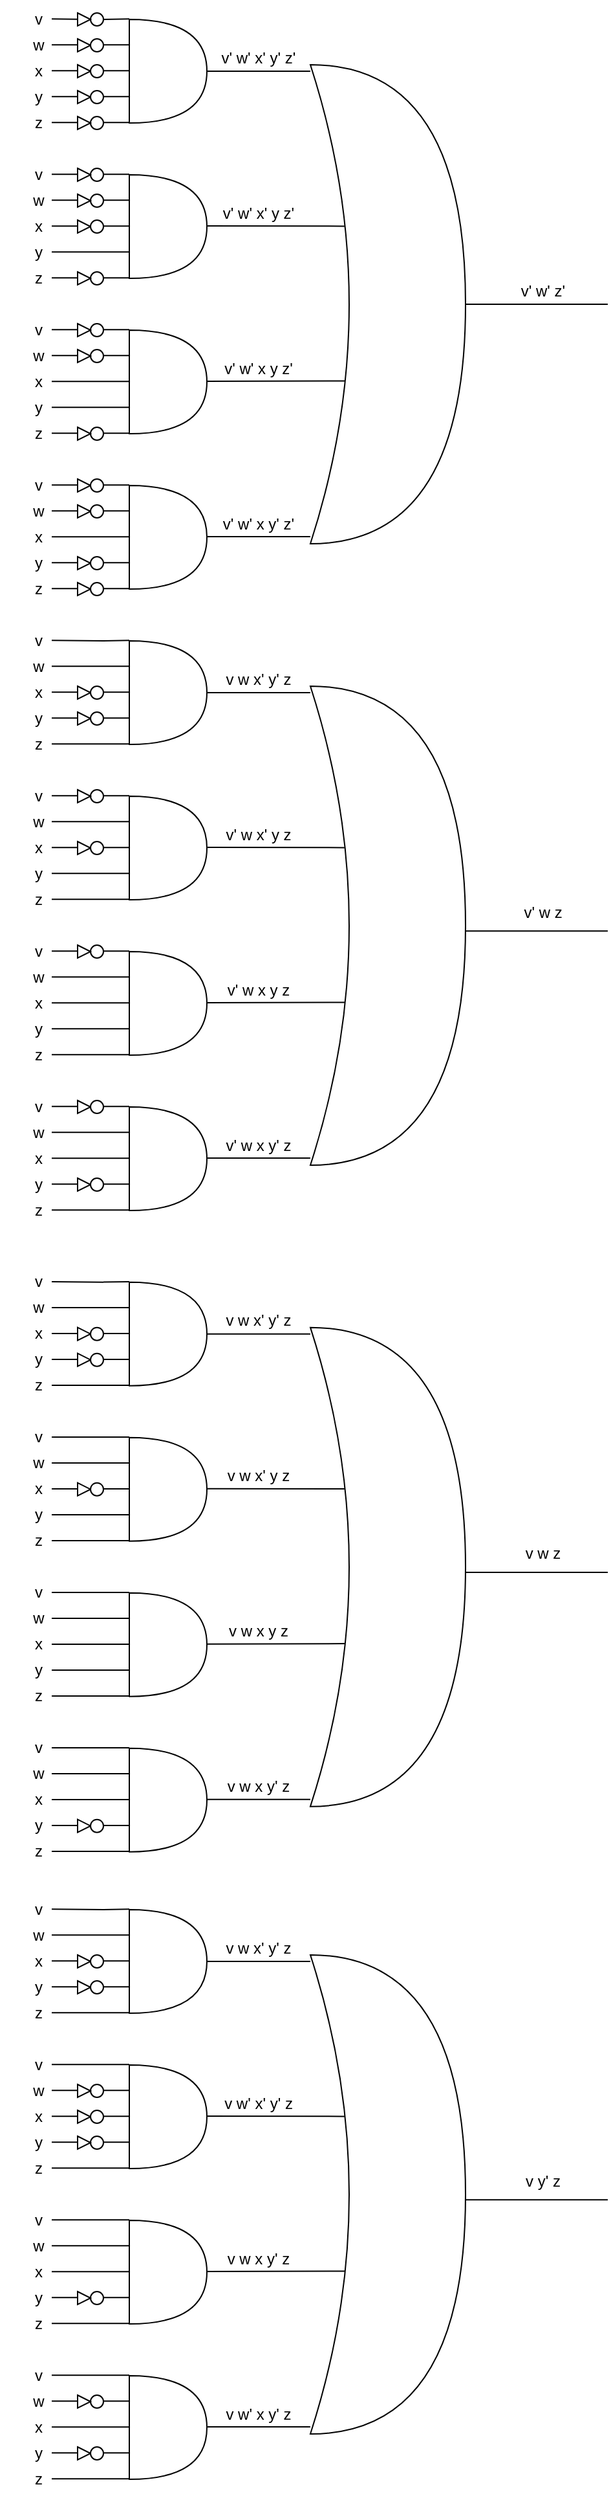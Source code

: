 <mxfile version="26.0.4">
  <diagram name="Halaman-1" id="yqqoTtijhF60EL7vFrF1">
    <mxGraphModel dx="2765" dy="1572" grid="1" gridSize="10" guides="1" tooltips="1" connect="1" arrows="1" fold="1" page="1" pageScale="1" pageWidth="827" pageHeight="1169" math="0" shadow="0">
      <root>
        <mxCell id="0" />
        <mxCell id="1" parent="0" />
        <mxCell id="uRYimrMOGZ6g-n-OhhIQ-1" value="x" style="text;html=1;align=center;verticalAlign=middle;whiteSpace=wrap;rounded=0;" parent="1" vertex="1">
          <mxGeometry x="10" y="40" width="60" height="30" as="geometry" />
        </mxCell>
        <mxCell id="uRYimrMOGZ6g-n-OhhIQ-2" value="y" style="text;html=1;align=center;verticalAlign=middle;whiteSpace=wrap;rounded=0;" parent="1" vertex="1">
          <mxGeometry x="10" y="60" width="60" height="30" as="geometry" />
        </mxCell>
        <mxCell id="uRYimrMOGZ6g-n-OhhIQ-3" value="z" style="text;html=1;align=center;verticalAlign=middle;whiteSpace=wrap;rounded=0;" parent="1" vertex="1">
          <mxGeometry x="10" y="80" width="60" height="30" as="geometry" />
        </mxCell>
        <mxCell id="uRYimrMOGZ6g-n-OhhIQ-4" value="v" style="text;html=1;align=center;verticalAlign=middle;whiteSpace=wrap;rounded=0;" parent="1" vertex="1">
          <mxGeometry x="10" width="60" height="30" as="geometry" />
        </mxCell>
        <mxCell id="uRYimrMOGZ6g-n-OhhIQ-5" value="w" style="text;html=1;align=center;verticalAlign=middle;whiteSpace=wrap;rounded=0;" parent="1" vertex="1">
          <mxGeometry x="10" y="20" width="60" height="30" as="geometry" />
        </mxCell>
        <mxCell id="uRYimrMOGZ6g-n-OhhIQ-6" value="v" style="text;html=1;align=center;verticalAlign=middle;whiteSpace=wrap;rounded=0;" parent="1" vertex="1">
          <mxGeometry x="10" y="120" width="60" height="30" as="geometry" />
        </mxCell>
        <mxCell id="uRYimrMOGZ6g-n-OhhIQ-7" value="w" style="text;html=1;align=center;verticalAlign=middle;whiteSpace=wrap;rounded=0;" parent="1" vertex="1">
          <mxGeometry x="10" y="140" width="60" height="30" as="geometry" />
        </mxCell>
        <mxCell id="uRYimrMOGZ6g-n-OhhIQ-8" value="y" style="text;html=1;align=center;verticalAlign=middle;whiteSpace=wrap;rounded=0;" parent="1" vertex="1">
          <mxGeometry x="10" y="180" width="60" height="30" as="geometry" />
        </mxCell>
        <mxCell id="uRYimrMOGZ6g-n-OhhIQ-9" value="x" style="text;html=1;align=center;verticalAlign=middle;whiteSpace=wrap;rounded=0;" parent="1" vertex="1">
          <mxGeometry x="10" y="160" width="60" height="30" as="geometry" />
        </mxCell>
        <mxCell id="uRYimrMOGZ6g-n-OhhIQ-10" value="z" style="text;html=1;align=center;verticalAlign=middle;whiteSpace=wrap;rounded=0;" parent="1" vertex="1">
          <mxGeometry x="10" y="200" width="60" height="30" as="geometry" />
        </mxCell>
        <mxCell id="uRYimrMOGZ6g-n-OhhIQ-11" value="v" style="text;html=1;align=center;verticalAlign=middle;whiteSpace=wrap;rounded=0;" parent="1" vertex="1">
          <mxGeometry x="10" y="240" width="60" height="30" as="geometry" />
        </mxCell>
        <mxCell id="uRYimrMOGZ6g-n-OhhIQ-12" value="w" style="text;html=1;align=center;verticalAlign=middle;whiteSpace=wrap;rounded=0;" parent="1" vertex="1">
          <mxGeometry x="10" y="260" width="60" height="30" as="geometry" />
        </mxCell>
        <mxCell id="uRYimrMOGZ6g-n-OhhIQ-13" value="y" style="text;html=1;align=center;verticalAlign=middle;whiteSpace=wrap;rounded=0;" parent="1" vertex="1">
          <mxGeometry x="10" y="300" width="60" height="30" as="geometry" />
        </mxCell>
        <mxCell id="uRYimrMOGZ6g-n-OhhIQ-14" value="x" style="text;html=1;align=center;verticalAlign=middle;whiteSpace=wrap;rounded=0;" parent="1" vertex="1">
          <mxGeometry x="10" y="280" width="60" height="30" as="geometry" />
        </mxCell>
        <mxCell id="uRYimrMOGZ6g-n-OhhIQ-15" value="z" style="text;html=1;align=center;verticalAlign=middle;whiteSpace=wrap;rounded=0;" parent="1" vertex="1">
          <mxGeometry x="10" y="320" width="60" height="30" as="geometry" />
        </mxCell>
        <mxCell id="uRYimrMOGZ6g-n-OhhIQ-27" value="v" style="text;html=1;align=center;verticalAlign=middle;whiteSpace=wrap;rounded=0;" parent="1" vertex="1">
          <mxGeometry x="10" y="360" width="60" height="30" as="geometry" />
        </mxCell>
        <mxCell id="uRYimrMOGZ6g-n-OhhIQ-28" value="w" style="text;html=1;align=center;verticalAlign=middle;whiteSpace=wrap;rounded=0;" parent="1" vertex="1">
          <mxGeometry x="10" y="380" width="60" height="30" as="geometry" />
        </mxCell>
        <mxCell id="uRYimrMOGZ6g-n-OhhIQ-29" value="y" style="text;html=1;align=center;verticalAlign=middle;whiteSpace=wrap;rounded=0;" parent="1" vertex="1">
          <mxGeometry x="10" y="420" width="60" height="30" as="geometry" />
        </mxCell>
        <mxCell id="uRYimrMOGZ6g-n-OhhIQ-30" value="x" style="text;html=1;align=center;verticalAlign=middle;whiteSpace=wrap;rounded=0;" parent="1" vertex="1">
          <mxGeometry x="10" y="400" width="60" height="30" as="geometry" />
        </mxCell>
        <mxCell id="uRYimrMOGZ6g-n-OhhIQ-31" value="z" style="text;html=1;align=center;verticalAlign=middle;whiteSpace=wrap;rounded=0;" parent="1" vertex="1">
          <mxGeometry x="10" y="440" width="60" height="30" as="geometry" />
        </mxCell>
        <mxCell id="uRYimrMOGZ6g-n-OhhIQ-32" value="" style="endArrow=none;html=1;rounded=0;" parent="1" edge="1">
          <mxGeometry width="50" height="50" relative="1" as="geometry">
            <mxPoint x="90.0" y="14.962" as="sourcePoint" />
            <mxPoint x="110" y="14.66" as="targetPoint" />
          </mxGeometry>
        </mxCell>
        <mxCell id="uRYimrMOGZ6g-n-OhhIQ-33" value="" style="endArrow=none;html=1;rounded=0;" parent="1" edge="1">
          <mxGeometry width="50" height="50" relative="1" as="geometry">
            <mxPoint x="50" y="34.66" as="sourcePoint" />
            <mxPoint x="110" y="34.66" as="targetPoint" />
          </mxGeometry>
        </mxCell>
        <mxCell id="uRYimrMOGZ6g-n-OhhIQ-34" value="" style="endArrow=none;html=1;rounded=0;" parent="1" edge="1">
          <mxGeometry width="50" height="50" relative="1" as="geometry">
            <mxPoint x="50" y="54.66" as="sourcePoint" />
            <mxPoint x="110" y="54.66" as="targetPoint" />
          </mxGeometry>
        </mxCell>
        <mxCell id="uRYimrMOGZ6g-n-OhhIQ-35" value="" style="endArrow=none;html=1;rounded=0;" parent="1" edge="1">
          <mxGeometry width="50" height="50" relative="1" as="geometry">
            <mxPoint x="50" y="74.66" as="sourcePoint" />
            <mxPoint x="110" y="74.66" as="targetPoint" />
          </mxGeometry>
        </mxCell>
        <mxCell id="uRYimrMOGZ6g-n-OhhIQ-36" value="" style="endArrow=none;html=1;rounded=0;" parent="1" edge="1">
          <mxGeometry width="50" height="50" relative="1" as="geometry">
            <mxPoint x="50" y="94.66" as="sourcePoint" />
            <mxPoint x="110" y="94.66" as="targetPoint" />
          </mxGeometry>
        </mxCell>
        <mxCell id="uRYimrMOGZ6g-n-OhhIQ-42" value="" style="endArrow=none;html=1;rounded=0;" parent="1" edge="1">
          <mxGeometry width="50" height="50" relative="1" as="geometry">
            <mxPoint x="50" y="194.66" as="sourcePoint" />
            <mxPoint x="110" y="194.66" as="targetPoint" />
          </mxGeometry>
        </mxCell>
        <mxCell id="uRYimrMOGZ6g-n-OhhIQ-43" value="" style="endArrow=none;html=1;rounded=0;" parent="1" edge="1">
          <mxGeometry width="50" height="50" relative="1" as="geometry">
            <mxPoint x="50" y="214.66" as="sourcePoint" />
            <mxPoint x="110" y="214.66" as="targetPoint" />
          </mxGeometry>
        </mxCell>
        <mxCell id="uRYimrMOGZ6g-n-OhhIQ-44" value="" style="endArrow=none;html=1;rounded=0;" parent="1" edge="1">
          <mxGeometry width="50" height="50" relative="1" as="geometry">
            <mxPoint x="50" y="174.66" as="sourcePoint" />
            <mxPoint x="110" y="174.66" as="targetPoint" />
          </mxGeometry>
        </mxCell>
        <mxCell id="uRYimrMOGZ6g-n-OhhIQ-45" value="" style="endArrow=none;html=1;rounded=0;" parent="1" edge="1">
          <mxGeometry width="50" height="50" relative="1" as="geometry">
            <mxPoint x="50" y="154.66" as="sourcePoint" />
            <mxPoint x="110" y="154.66" as="targetPoint" />
          </mxGeometry>
        </mxCell>
        <mxCell id="uRYimrMOGZ6g-n-OhhIQ-46" value="" style="endArrow=none;html=1;rounded=0;" parent="1" edge="1">
          <mxGeometry width="50" height="50" relative="1" as="geometry">
            <mxPoint x="50" y="134.66" as="sourcePoint" />
            <mxPoint x="110" y="134.66" as="targetPoint" />
          </mxGeometry>
        </mxCell>
        <mxCell id="uRYimrMOGZ6g-n-OhhIQ-47" value="" style="endArrow=none;html=1;rounded=0;" parent="1" edge="1">
          <mxGeometry width="50" height="50" relative="1" as="geometry">
            <mxPoint x="50" y="314.66" as="sourcePoint" />
            <mxPoint x="110" y="314.66" as="targetPoint" />
          </mxGeometry>
        </mxCell>
        <mxCell id="uRYimrMOGZ6g-n-OhhIQ-48" value="" style="endArrow=none;html=1;rounded=0;" parent="1" edge="1">
          <mxGeometry width="50" height="50" relative="1" as="geometry">
            <mxPoint x="50" y="334.66" as="sourcePoint" />
            <mxPoint x="110" y="334.66" as="targetPoint" />
          </mxGeometry>
        </mxCell>
        <mxCell id="uRYimrMOGZ6g-n-OhhIQ-49" value="" style="endArrow=none;html=1;rounded=0;" parent="1" edge="1">
          <mxGeometry width="50" height="50" relative="1" as="geometry">
            <mxPoint x="50" y="294.66" as="sourcePoint" />
            <mxPoint x="110" y="294.66" as="targetPoint" />
          </mxGeometry>
        </mxCell>
        <mxCell id="uRYimrMOGZ6g-n-OhhIQ-50" value="" style="endArrow=none;html=1;rounded=0;" parent="1" edge="1">
          <mxGeometry width="50" height="50" relative="1" as="geometry">
            <mxPoint x="50" y="274.66" as="sourcePoint" />
            <mxPoint x="110" y="274.66" as="targetPoint" />
          </mxGeometry>
        </mxCell>
        <mxCell id="uRYimrMOGZ6g-n-OhhIQ-51" value="" style="endArrow=none;html=1;rounded=0;" parent="1" edge="1">
          <mxGeometry width="50" height="50" relative="1" as="geometry">
            <mxPoint x="50" y="254.66" as="sourcePoint" />
            <mxPoint x="110" y="254.66" as="targetPoint" />
          </mxGeometry>
        </mxCell>
        <mxCell id="uRYimrMOGZ6g-n-OhhIQ-52" value="" style="endArrow=none;html=1;rounded=0;" parent="1" edge="1">
          <mxGeometry width="50" height="50" relative="1" as="geometry">
            <mxPoint x="50" y="434.66" as="sourcePoint" />
            <mxPoint x="110" y="434.66" as="targetPoint" />
          </mxGeometry>
        </mxCell>
        <mxCell id="uRYimrMOGZ6g-n-OhhIQ-53" value="" style="endArrow=none;html=1;rounded=0;" parent="1" edge="1">
          <mxGeometry width="50" height="50" relative="1" as="geometry">
            <mxPoint x="50" y="454.66" as="sourcePoint" />
            <mxPoint x="110" y="454.66" as="targetPoint" />
          </mxGeometry>
        </mxCell>
        <mxCell id="uRYimrMOGZ6g-n-OhhIQ-54" value="" style="endArrow=none;html=1;rounded=0;" parent="1" edge="1">
          <mxGeometry width="50" height="50" relative="1" as="geometry">
            <mxPoint x="50" y="414.66" as="sourcePoint" />
            <mxPoint x="110" y="414.66" as="targetPoint" />
          </mxGeometry>
        </mxCell>
        <mxCell id="uRYimrMOGZ6g-n-OhhIQ-55" value="" style="endArrow=none;html=1;rounded=0;" parent="1" edge="1">
          <mxGeometry width="50" height="50" relative="1" as="geometry">
            <mxPoint x="50" y="394.66" as="sourcePoint" />
            <mxPoint x="110" y="394.66" as="targetPoint" />
          </mxGeometry>
        </mxCell>
        <mxCell id="uRYimrMOGZ6g-n-OhhIQ-56" value="" style="endArrow=none;html=1;rounded=0;" parent="1" edge="1">
          <mxGeometry width="50" height="50" relative="1" as="geometry">
            <mxPoint x="50" y="374.66" as="sourcePoint" />
            <mxPoint x="110" y="374.66" as="targetPoint" />
          </mxGeometry>
        </mxCell>
        <mxCell id="uRYimrMOGZ6g-n-OhhIQ-57" value="" style="shape=or;whiteSpace=wrap;html=1;" parent="1" vertex="1">
          <mxGeometry x="110" y="15" width="60" height="80" as="geometry" />
        </mxCell>
        <mxCell id="uRYimrMOGZ6g-n-OhhIQ-58" value="" style="shape=or;whiteSpace=wrap;html=1;" parent="1" vertex="1">
          <mxGeometry x="110" y="135" width="60" height="80" as="geometry" />
        </mxCell>
        <mxCell id="uRYimrMOGZ6g-n-OhhIQ-59" value="" style="shape=or;whiteSpace=wrap;html=1;" parent="1" vertex="1">
          <mxGeometry x="110" y="255" width="60" height="80" as="geometry" />
        </mxCell>
        <mxCell id="uRYimrMOGZ6g-n-OhhIQ-60" value="" style="shape=or;whiteSpace=wrap;html=1;" parent="1" vertex="1">
          <mxGeometry x="110" y="375" width="60" height="80" as="geometry" />
        </mxCell>
        <mxCell id="uRYimrMOGZ6g-n-OhhIQ-65" value="" style="endArrow=none;html=1;rounded=0;" parent="1" edge="1">
          <mxGeometry width="50" height="50" relative="1" as="geometry">
            <mxPoint x="50" y="14.66" as="sourcePoint" />
            <mxPoint x="80.0" y="14.973" as="targetPoint" />
          </mxGeometry>
        </mxCell>
        <mxCell id="uRYimrMOGZ6g-n-OhhIQ-66" value="" style="triangle;whiteSpace=wrap;html=1;" parent="1" vertex="1">
          <mxGeometry x="70" y="30" width="10" height="10" as="geometry" />
        </mxCell>
        <mxCell id="uRYimrMOGZ6g-n-OhhIQ-67" value="" style="ellipse;whiteSpace=wrap;html=1;aspect=fixed;" parent="1" vertex="1">
          <mxGeometry x="80" y="30" width="10" height="10" as="geometry" />
        </mxCell>
        <mxCell id="uRYimrMOGZ6g-n-OhhIQ-68" value="" style="triangle;whiteSpace=wrap;html=1;" parent="1" vertex="1">
          <mxGeometry x="70" y="50" width="10" height="10" as="geometry" />
        </mxCell>
        <mxCell id="uRYimrMOGZ6g-n-OhhIQ-69" value="" style="ellipse;whiteSpace=wrap;html=1;aspect=fixed;" parent="1" vertex="1">
          <mxGeometry x="80" y="50" width="10" height="10" as="geometry" />
        </mxCell>
        <mxCell id="uRYimrMOGZ6g-n-OhhIQ-70" value="" style="triangle;whiteSpace=wrap;html=1;" parent="1" vertex="1">
          <mxGeometry x="70" y="70" width="10" height="10" as="geometry" />
        </mxCell>
        <mxCell id="uRYimrMOGZ6g-n-OhhIQ-71" value="" style="ellipse;whiteSpace=wrap;html=1;aspect=fixed;" parent="1" vertex="1">
          <mxGeometry x="80" y="70" width="10" height="10" as="geometry" />
        </mxCell>
        <mxCell id="uRYimrMOGZ6g-n-OhhIQ-72" value="" style="ellipse;whiteSpace=wrap;html=1;aspect=fixed;" parent="1" vertex="1">
          <mxGeometry x="80" y="10" width="10" height="10" as="geometry" />
        </mxCell>
        <mxCell id="uRYimrMOGZ6g-n-OhhIQ-73" value="" style="triangle;whiteSpace=wrap;html=1;" parent="1" vertex="1">
          <mxGeometry x="70" y="10" width="10" height="10" as="geometry" />
        </mxCell>
        <mxCell id="uRYimrMOGZ6g-n-OhhIQ-74" value="" style="ellipse;whiteSpace=wrap;html=1;aspect=fixed;" parent="1" vertex="1">
          <mxGeometry x="80" y="90" width="10" height="10" as="geometry" />
        </mxCell>
        <mxCell id="uRYimrMOGZ6g-n-OhhIQ-75" value="" style="triangle;whiteSpace=wrap;html=1;" parent="1" vertex="1">
          <mxGeometry x="70" y="90" width="10" height="10" as="geometry" />
        </mxCell>
        <mxCell id="uRYimrMOGZ6g-n-OhhIQ-76" value="" style="ellipse;whiteSpace=wrap;html=1;aspect=fixed;" parent="1" vertex="1">
          <mxGeometry x="80" y="130" width="10" height="10" as="geometry" />
        </mxCell>
        <mxCell id="uRYimrMOGZ6g-n-OhhIQ-77" value="" style="triangle;whiteSpace=wrap;html=1;" parent="1" vertex="1">
          <mxGeometry x="70" y="130" width="10" height="10" as="geometry" />
        </mxCell>
        <mxCell id="uRYimrMOGZ6g-n-OhhIQ-78" value="" style="ellipse;whiteSpace=wrap;html=1;aspect=fixed;" parent="1" vertex="1">
          <mxGeometry x="80" y="150" width="10" height="10" as="geometry" />
        </mxCell>
        <mxCell id="uRYimrMOGZ6g-n-OhhIQ-79" value="" style="triangle;whiteSpace=wrap;html=1;" parent="1" vertex="1">
          <mxGeometry x="70" y="150" width="10" height="10" as="geometry" />
        </mxCell>
        <mxCell id="uRYimrMOGZ6g-n-OhhIQ-80" value="" style="ellipse;whiteSpace=wrap;html=1;aspect=fixed;" parent="1" vertex="1">
          <mxGeometry x="80" y="210" width="10" height="10" as="geometry" />
        </mxCell>
        <mxCell id="uRYimrMOGZ6g-n-OhhIQ-81" value="" style="triangle;whiteSpace=wrap;html=1;" parent="1" vertex="1">
          <mxGeometry x="70" y="210" width="10" height="10" as="geometry" />
        </mxCell>
        <mxCell id="uRYimrMOGZ6g-n-OhhIQ-82" value="" style="ellipse;whiteSpace=wrap;html=1;aspect=fixed;" parent="1" vertex="1">
          <mxGeometry x="80" y="250" width="10" height="10" as="geometry" />
        </mxCell>
        <mxCell id="uRYimrMOGZ6g-n-OhhIQ-83" value="" style="triangle;whiteSpace=wrap;html=1;" parent="1" vertex="1">
          <mxGeometry x="70" y="250" width="10" height="10" as="geometry" />
        </mxCell>
        <mxCell id="uRYimrMOGZ6g-n-OhhIQ-84" value="&lt;div&gt;&lt;br/&gt;&lt;/div&gt;" style="ellipse;whiteSpace=wrap;html=1;aspect=fixed;" parent="1" vertex="1">
          <mxGeometry x="80" y="270" width="10" height="10" as="geometry" />
        </mxCell>
        <mxCell id="uRYimrMOGZ6g-n-OhhIQ-85" value="" style="triangle;whiteSpace=wrap;html=1;" parent="1" vertex="1">
          <mxGeometry x="70" y="270" width="10" height="10" as="geometry" />
        </mxCell>
        <mxCell id="uRYimrMOGZ6g-n-OhhIQ-86" value="&lt;div&gt;&lt;br/&gt;&lt;/div&gt;" style="ellipse;whiteSpace=wrap;html=1;aspect=fixed;" parent="1" vertex="1">
          <mxGeometry x="80" y="330" width="10" height="10" as="geometry" />
        </mxCell>
        <mxCell id="uRYimrMOGZ6g-n-OhhIQ-87" value="" style="triangle;whiteSpace=wrap;html=1;" parent="1" vertex="1">
          <mxGeometry x="70" y="330" width="10" height="10" as="geometry" />
        </mxCell>
        <mxCell id="uRYimrMOGZ6g-n-OhhIQ-88" value="" style="triangle;whiteSpace=wrap;html=1;" parent="1" vertex="1">
          <mxGeometry x="70" y="170" width="10" height="10" as="geometry" />
        </mxCell>
        <mxCell id="uRYimrMOGZ6g-n-OhhIQ-89" value="" style="ellipse;whiteSpace=wrap;html=1;aspect=fixed;" parent="1" vertex="1">
          <mxGeometry x="80" y="170" width="10" height="10" as="geometry" />
        </mxCell>
        <mxCell id="uRYimrMOGZ6g-n-OhhIQ-90" value="" style="triangle;whiteSpace=wrap;html=1;" parent="1" vertex="1">
          <mxGeometry x="70" y="370" width="10" height="10" as="geometry" />
        </mxCell>
        <mxCell id="uRYimrMOGZ6g-n-OhhIQ-91" value="&lt;div&gt;&lt;br/&gt;&lt;/div&gt;" style="ellipse;whiteSpace=wrap;html=1;aspect=fixed;" parent="1" vertex="1">
          <mxGeometry x="80" y="370" width="10" height="10" as="geometry" />
        </mxCell>
        <mxCell id="uRYimrMOGZ6g-n-OhhIQ-92" value="" style="triangle;whiteSpace=wrap;html=1;" parent="1" vertex="1">
          <mxGeometry x="70" y="390" width="10" height="10" as="geometry" />
        </mxCell>
        <mxCell id="uRYimrMOGZ6g-n-OhhIQ-93" value="&lt;div&gt;&lt;br/&gt;&lt;/div&gt;" style="ellipse;whiteSpace=wrap;html=1;aspect=fixed;" parent="1" vertex="1">
          <mxGeometry x="80" y="390" width="10" height="10" as="geometry" />
        </mxCell>
        <mxCell id="uRYimrMOGZ6g-n-OhhIQ-94" value="" style="triangle;whiteSpace=wrap;html=1;" parent="1" vertex="1">
          <mxGeometry x="70" y="430" width="10" height="10" as="geometry" />
        </mxCell>
        <mxCell id="uRYimrMOGZ6g-n-OhhIQ-95" value="&lt;div&gt;&lt;br/&gt;&lt;/div&gt;" style="ellipse;whiteSpace=wrap;html=1;aspect=fixed;" parent="1" vertex="1">
          <mxGeometry x="80" y="430" width="10" height="10" as="geometry" />
        </mxCell>
        <mxCell id="uRYimrMOGZ6g-n-OhhIQ-96" value="" style="triangle;whiteSpace=wrap;html=1;" parent="1" vertex="1">
          <mxGeometry x="70" y="450" width="10" height="10" as="geometry" />
        </mxCell>
        <mxCell id="uRYimrMOGZ6g-n-OhhIQ-97" value="&lt;div&gt;&lt;br/&gt;&lt;/div&gt;" style="ellipse;whiteSpace=wrap;html=1;aspect=fixed;" parent="1" vertex="1">
          <mxGeometry x="80" y="450" width="10" height="10" as="geometry" />
        </mxCell>
        <mxCell id="uRYimrMOGZ6g-n-OhhIQ-98" value="" style="endArrow=none;html=1;rounded=0;exitX=1;exitY=0.5;exitDx=0;exitDy=0;exitPerimeter=0;" parent="1" source="uRYimrMOGZ6g-n-OhhIQ-57" edge="1">
          <mxGeometry width="50" height="50" relative="1" as="geometry">
            <mxPoint x="210" y="70" as="sourcePoint" />
            <mxPoint x="250" y="55" as="targetPoint" />
          </mxGeometry>
        </mxCell>
        <mxCell id="K30ZDARTBDJhvMEQeMb2-1" value="" style="endArrow=none;html=1;rounded=0;exitX=1;exitY=0.5;exitDx=0;exitDy=0;exitPerimeter=0;entryX=0.22;entryY=0.337;entryDx=0;entryDy=0;entryPerimeter=0;" edge="1" parent="1" target="K30ZDARTBDJhvMEQeMb2-10">
          <mxGeometry width="50" height="50" relative="1" as="geometry">
            <mxPoint x="170" y="174.5" as="sourcePoint" />
            <mxPoint x="250" y="174.5" as="targetPoint" />
          </mxGeometry>
        </mxCell>
        <mxCell id="K30ZDARTBDJhvMEQeMb2-2" value="" style="endArrow=none;html=1;rounded=0;exitX=1;exitY=0.5;exitDx=0;exitDy=0;exitPerimeter=0;entryX=0.242;entryY=0.66;entryDx=0;entryDy=0;entryPerimeter=0;" edge="1" parent="1" target="K30ZDARTBDJhvMEQeMb2-10">
          <mxGeometry width="50" height="50" relative="1" as="geometry">
            <mxPoint x="170" y="294.5" as="sourcePoint" />
            <mxPoint x="250" y="294.5" as="targetPoint" />
          </mxGeometry>
        </mxCell>
        <mxCell id="K30ZDARTBDJhvMEQeMb2-3" value="" style="endArrow=none;html=1;rounded=0;exitX=1;exitY=0.5;exitDx=0;exitDy=0;exitPerimeter=0;" edge="1" parent="1">
          <mxGeometry width="50" height="50" relative="1" as="geometry">
            <mxPoint x="170" y="414.5" as="sourcePoint" />
            <mxPoint x="250" y="414.5" as="targetPoint" />
          </mxGeometry>
        </mxCell>
        <mxCell id="K30ZDARTBDJhvMEQeMb2-4" value="v&#39; w&#39; x&#39; y&#39; z&#39;" style="text;html=1;align=center;verticalAlign=middle;whiteSpace=wrap;rounded=0;" vertex="1" parent="1">
          <mxGeometry x="180" y="30" width="60" height="30" as="geometry" />
        </mxCell>
        <mxCell id="K30ZDARTBDJhvMEQeMb2-5" value="v&#39; w&#39; x&#39; y z&#39;" style="text;html=1;align=center;verticalAlign=middle;whiteSpace=wrap;rounded=0;" vertex="1" parent="1">
          <mxGeometry x="180" y="150" width="60" height="30" as="geometry" />
        </mxCell>
        <mxCell id="K30ZDARTBDJhvMEQeMb2-6" value="v&#39; w&#39; x y z&#39;" style="text;html=1;align=center;verticalAlign=middle;whiteSpace=wrap;rounded=0;" vertex="1" parent="1">
          <mxGeometry x="180" y="270" width="60" height="30" as="geometry" />
        </mxCell>
        <mxCell id="K30ZDARTBDJhvMEQeMb2-7" value="v&#39; w&#39; x y&#39; z&#39;" style="text;html=1;align=center;verticalAlign=middle;whiteSpace=wrap;rounded=0;" vertex="1" parent="1">
          <mxGeometry x="180" y="390" width="60" height="30" as="geometry" />
        </mxCell>
        <mxCell id="K30ZDARTBDJhvMEQeMb2-10" value="" style="shape=xor;whiteSpace=wrap;html=1;" vertex="1" parent="1">
          <mxGeometry x="250" y="50" width="120" height="370" as="geometry" />
        </mxCell>
        <mxCell id="K30ZDARTBDJhvMEQeMb2-11" value="" style="endArrow=none;html=1;rounded=0;exitX=1;exitY=0.5;exitDx=0;exitDy=0;exitPerimeter=0;" edge="1" parent="1" source="K30ZDARTBDJhvMEQeMb2-10">
          <mxGeometry width="50" height="50" relative="1" as="geometry">
            <mxPoint x="220" y="280" as="sourcePoint" />
            <mxPoint x="480" y="235" as="targetPoint" />
          </mxGeometry>
        </mxCell>
        <mxCell id="K30ZDARTBDJhvMEQeMb2-12" value="v&#39; w&#39; z&#39;" style="text;html=1;align=center;verticalAlign=middle;whiteSpace=wrap;rounded=0;" vertex="1" parent="1">
          <mxGeometry x="400" y="210" width="60" height="30" as="geometry" />
        </mxCell>
        <mxCell id="K30ZDARTBDJhvMEQeMb2-13" value="" style="endArrow=none;html=1;rounded=0;" edge="1" parent="1">
          <mxGeometry width="50" height="50" relative="1" as="geometry">
            <mxPoint x="90.0" y="494.962" as="sourcePoint" />
            <mxPoint x="110" y="494.66" as="targetPoint" />
          </mxGeometry>
        </mxCell>
        <mxCell id="K30ZDARTBDJhvMEQeMb2-14" value="" style="endArrow=none;html=1;rounded=0;" edge="1" parent="1">
          <mxGeometry width="50" height="50" relative="1" as="geometry">
            <mxPoint x="50" y="514.66" as="sourcePoint" />
            <mxPoint x="110" y="514.66" as="targetPoint" />
          </mxGeometry>
        </mxCell>
        <mxCell id="K30ZDARTBDJhvMEQeMb2-15" value="" style="endArrow=none;html=1;rounded=0;" edge="1" parent="1">
          <mxGeometry width="50" height="50" relative="1" as="geometry">
            <mxPoint x="50" y="534.66" as="sourcePoint" />
            <mxPoint x="110" y="534.66" as="targetPoint" />
          </mxGeometry>
        </mxCell>
        <mxCell id="K30ZDARTBDJhvMEQeMb2-16" value="" style="endArrow=none;html=1;rounded=0;" edge="1" parent="1">
          <mxGeometry width="50" height="50" relative="1" as="geometry">
            <mxPoint x="50" y="554.66" as="sourcePoint" />
            <mxPoint x="110" y="554.66" as="targetPoint" />
          </mxGeometry>
        </mxCell>
        <mxCell id="K30ZDARTBDJhvMEQeMb2-17" value="" style="endArrow=none;html=1;rounded=0;" edge="1" parent="1">
          <mxGeometry width="50" height="50" relative="1" as="geometry">
            <mxPoint x="50" y="574.66" as="sourcePoint" />
            <mxPoint x="110" y="574.66" as="targetPoint" />
          </mxGeometry>
        </mxCell>
        <mxCell id="K30ZDARTBDJhvMEQeMb2-18" value="" style="endArrow=none;html=1;rounded=0;" edge="1" parent="1">
          <mxGeometry width="50" height="50" relative="1" as="geometry">
            <mxPoint x="50" y="674.66" as="sourcePoint" />
            <mxPoint x="110" y="674.66" as="targetPoint" />
          </mxGeometry>
        </mxCell>
        <mxCell id="K30ZDARTBDJhvMEQeMb2-19" value="" style="endArrow=none;html=1;rounded=0;" edge="1" parent="1">
          <mxGeometry width="50" height="50" relative="1" as="geometry">
            <mxPoint x="50" y="694.66" as="sourcePoint" />
            <mxPoint x="110" y="694.66" as="targetPoint" />
          </mxGeometry>
        </mxCell>
        <mxCell id="K30ZDARTBDJhvMEQeMb2-20" value="" style="endArrow=none;html=1;rounded=0;" edge="1" parent="1">
          <mxGeometry width="50" height="50" relative="1" as="geometry">
            <mxPoint x="50" y="654.66" as="sourcePoint" />
            <mxPoint x="110" y="654.66" as="targetPoint" />
          </mxGeometry>
        </mxCell>
        <mxCell id="K30ZDARTBDJhvMEQeMb2-21" value="" style="endArrow=none;html=1;rounded=0;" edge="1" parent="1">
          <mxGeometry width="50" height="50" relative="1" as="geometry">
            <mxPoint x="50" y="634.66" as="sourcePoint" />
            <mxPoint x="110" y="634.66" as="targetPoint" />
          </mxGeometry>
        </mxCell>
        <mxCell id="K30ZDARTBDJhvMEQeMb2-22" value="" style="endArrow=none;html=1;rounded=0;" edge="1" parent="1">
          <mxGeometry width="50" height="50" relative="1" as="geometry">
            <mxPoint x="50" y="614.66" as="sourcePoint" />
            <mxPoint x="110" y="614.66" as="targetPoint" />
          </mxGeometry>
        </mxCell>
        <mxCell id="K30ZDARTBDJhvMEQeMb2-23" value="" style="endArrow=none;html=1;rounded=0;" edge="1" parent="1">
          <mxGeometry width="50" height="50" relative="1" as="geometry">
            <mxPoint x="50" y="794.66" as="sourcePoint" />
            <mxPoint x="110" y="794.66" as="targetPoint" />
          </mxGeometry>
        </mxCell>
        <mxCell id="K30ZDARTBDJhvMEQeMb2-24" value="" style="endArrow=none;html=1;rounded=0;" edge="1" parent="1">
          <mxGeometry width="50" height="50" relative="1" as="geometry">
            <mxPoint x="50" y="814.66" as="sourcePoint" />
            <mxPoint x="110" y="814.66" as="targetPoint" />
          </mxGeometry>
        </mxCell>
        <mxCell id="K30ZDARTBDJhvMEQeMb2-25" value="" style="endArrow=none;html=1;rounded=0;" edge="1" parent="1">
          <mxGeometry width="50" height="50" relative="1" as="geometry">
            <mxPoint x="50" y="774.66" as="sourcePoint" />
            <mxPoint x="110" y="774.66" as="targetPoint" />
          </mxGeometry>
        </mxCell>
        <mxCell id="K30ZDARTBDJhvMEQeMb2-26" value="" style="endArrow=none;html=1;rounded=0;" edge="1" parent="1">
          <mxGeometry width="50" height="50" relative="1" as="geometry">
            <mxPoint x="50" y="754.66" as="sourcePoint" />
            <mxPoint x="110" y="754.66" as="targetPoint" />
          </mxGeometry>
        </mxCell>
        <mxCell id="K30ZDARTBDJhvMEQeMb2-27" value="" style="endArrow=none;html=1;rounded=0;" edge="1" parent="1">
          <mxGeometry width="50" height="50" relative="1" as="geometry">
            <mxPoint x="50" y="734.66" as="sourcePoint" />
            <mxPoint x="110" y="734.66" as="targetPoint" />
          </mxGeometry>
        </mxCell>
        <mxCell id="K30ZDARTBDJhvMEQeMb2-28" value="" style="endArrow=none;html=1;rounded=0;" edge="1" parent="1">
          <mxGeometry width="50" height="50" relative="1" as="geometry">
            <mxPoint x="50" y="914.66" as="sourcePoint" />
            <mxPoint x="110" y="914.66" as="targetPoint" />
          </mxGeometry>
        </mxCell>
        <mxCell id="K30ZDARTBDJhvMEQeMb2-29" value="" style="endArrow=none;html=1;rounded=0;" edge="1" parent="1">
          <mxGeometry width="50" height="50" relative="1" as="geometry">
            <mxPoint x="50" y="934.66" as="sourcePoint" />
            <mxPoint x="110" y="934.66" as="targetPoint" />
          </mxGeometry>
        </mxCell>
        <mxCell id="K30ZDARTBDJhvMEQeMb2-30" value="" style="endArrow=none;html=1;rounded=0;" edge="1" parent="1">
          <mxGeometry width="50" height="50" relative="1" as="geometry">
            <mxPoint x="50" y="894.66" as="sourcePoint" />
            <mxPoint x="110" y="894.66" as="targetPoint" />
          </mxGeometry>
        </mxCell>
        <mxCell id="K30ZDARTBDJhvMEQeMb2-31" value="" style="endArrow=none;html=1;rounded=0;" edge="1" parent="1">
          <mxGeometry width="50" height="50" relative="1" as="geometry">
            <mxPoint x="50" y="874.66" as="sourcePoint" />
            <mxPoint x="110" y="874.66" as="targetPoint" />
          </mxGeometry>
        </mxCell>
        <mxCell id="K30ZDARTBDJhvMEQeMb2-32" value="" style="endArrow=none;html=1;rounded=0;" edge="1" parent="1">
          <mxGeometry width="50" height="50" relative="1" as="geometry">
            <mxPoint x="50" y="854.66" as="sourcePoint" />
            <mxPoint x="110" y="854.66" as="targetPoint" />
          </mxGeometry>
        </mxCell>
        <mxCell id="K30ZDARTBDJhvMEQeMb2-33" value="" style="shape=or;whiteSpace=wrap;html=1;" vertex="1" parent="1">
          <mxGeometry x="110" y="495" width="60" height="80" as="geometry" />
        </mxCell>
        <mxCell id="K30ZDARTBDJhvMEQeMb2-34" value="" style="shape=or;whiteSpace=wrap;html=1;" vertex="1" parent="1">
          <mxGeometry x="110" y="615" width="60" height="80" as="geometry" />
        </mxCell>
        <mxCell id="K30ZDARTBDJhvMEQeMb2-35" value="" style="shape=or;whiteSpace=wrap;html=1;" vertex="1" parent="1">
          <mxGeometry x="110" y="735" width="60" height="80" as="geometry" />
        </mxCell>
        <mxCell id="K30ZDARTBDJhvMEQeMb2-36" value="" style="shape=or;whiteSpace=wrap;html=1;" vertex="1" parent="1">
          <mxGeometry x="110" y="855" width="60" height="80" as="geometry" />
        </mxCell>
        <mxCell id="K30ZDARTBDJhvMEQeMb2-37" value="" style="endArrow=none;html=1;rounded=0;" edge="1" parent="1">
          <mxGeometry width="50" height="50" relative="1" as="geometry">
            <mxPoint x="50" y="494.66" as="sourcePoint" />
            <mxPoint x="90" y="495" as="targetPoint" />
          </mxGeometry>
        </mxCell>
        <mxCell id="K30ZDARTBDJhvMEQeMb2-40" value="" style="triangle;whiteSpace=wrap;html=1;" vertex="1" parent="1">
          <mxGeometry x="70" y="530" width="10" height="10" as="geometry" />
        </mxCell>
        <mxCell id="K30ZDARTBDJhvMEQeMb2-41" value="" style="ellipse;whiteSpace=wrap;html=1;aspect=fixed;" vertex="1" parent="1">
          <mxGeometry x="80" y="530" width="10" height="10" as="geometry" />
        </mxCell>
        <mxCell id="K30ZDARTBDJhvMEQeMb2-42" value="" style="triangle;whiteSpace=wrap;html=1;" vertex="1" parent="1">
          <mxGeometry x="70" y="550" width="10" height="10" as="geometry" />
        </mxCell>
        <mxCell id="K30ZDARTBDJhvMEQeMb2-43" value="" style="ellipse;whiteSpace=wrap;html=1;aspect=fixed;" vertex="1" parent="1">
          <mxGeometry x="80" y="550" width="10" height="10" as="geometry" />
        </mxCell>
        <mxCell id="K30ZDARTBDJhvMEQeMb2-48" value="" style="ellipse;whiteSpace=wrap;html=1;aspect=fixed;" vertex="1" parent="1">
          <mxGeometry x="80" y="610" width="10" height="10" as="geometry" />
        </mxCell>
        <mxCell id="K30ZDARTBDJhvMEQeMb2-49" value="" style="triangle;whiteSpace=wrap;html=1;" vertex="1" parent="1">
          <mxGeometry x="70" y="610" width="10" height="10" as="geometry" />
        </mxCell>
        <mxCell id="K30ZDARTBDJhvMEQeMb2-54" value="" style="ellipse;whiteSpace=wrap;html=1;aspect=fixed;" vertex="1" parent="1">
          <mxGeometry x="80" y="730" width="10" height="10" as="geometry" />
        </mxCell>
        <mxCell id="K30ZDARTBDJhvMEQeMb2-55" value="" style="triangle;whiteSpace=wrap;html=1;" vertex="1" parent="1">
          <mxGeometry x="70" y="730" width="10" height="10" as="geometry" />
        </mxCell>
        <mxCell id="K30ZDARTBDJhvMEQeMb2-60" value="" style="triangle;whiteSpace=wrap;html=1;" vertex="1" parent="1">
          <mxGeometry x="70" y="650" width="10" height="10" as="geometry" />
        </mxCell>
        <mxCell id="K30ZDARTBDJhvMEQeMb2-61" value="" style="ellipse;whiteSpace=wrap;html=1;aspect=fixed;" vertex="1" parent="1">
          <mxGeometry x="80" y="650" width="10" height="10" as="geometry" />
        </mxCell>
        <mxCell id="K30ZDARTBDJhvMEQeMb2-62" value="" style="triangle;whiteSpace=wrap;html=1;" vertex="1" parent="1">
          <mxGeometry x="70" y="850" width="10" height="10" as="geometry" />
        </mxCell>
        <mxCell id="K30ZDARTBDJhvMEQeMb2-63" value="&lt;div&gt;&lt;br/&gt;&lt;/div&gt;" style="ellipse;whiteSpace=wrap;html=1;aspect=fixed;" vertex="1" parent="1">
          <mxGeometry x="80" y="850" width="10" height="10" as="geometry" />
        </mxCell>
        <mxCell id="K30ZDARTBDJhvMEQeMb2-66" value="" style="triangle;whiteSpace=wrap;html=1;" vertex="1" parent="1">
          <mxGeometry x="70" y="910" width="10" height="10" as="geometry" />
        </mxCell>
        <mxCell id="K30ZDARTBDJhvMEQeMb2-67" value="&lt;div&gt;&lt;br/&gt;&lt;/div&gt;" style="ellipse;whiteSpace=wrap;html=1;aspect=fixed;" vertex="1" parent="1">
          <mxGeometry x="80" y="910" width="10" height="10" as="geometry" />
        </mxCell>
        <mxCell id="K30ZDARTBDJhvMEQeMb2-70" value="" style="endArrow=none;html=1;rounded=0;exitX=1;exitY=0.5;exitDx=0;exitDy=0;exitPerimeter=0;" edge="1" source="K30ZDARTBDJhvMEQeMb2-33" parent="1">
          <mxGeometry width="50" height="50" relative="1" as="geometry">
            <mxPoint x="210" y="550" as="sourcePoint" />
            <mxPoint x="250" y="535" as="targetPoint" />
          </mxGeometry>
        </mxCell>
        <mxCell id="K30ZDARTBDJhvMEQeMb2-71" value="" style="endArrow=none;html=1;rounded=0;exitX=1;exitY=0.5;exitDx=0;exitDy=0;exitPerimeter=0;entryX=0.22;entryY=0.337;entryDx=0;entryDy=0;entryPerimeter=0;" edge="1" target="K30ZDARTBDJhvMEQeMb2-78" parent="1">
          <mxGeometry width="50" height="50" relative="1" as="geometry">
            <mxPoint x="170" y="654.5" as="sourcePoint" />
            <mxPoint x="250" y="654.5" as="targetPoint" />
          </mxGeometry>
        </mxCell>
        <mxCell id="K30ZDARTBDJhvMEQeMb2-72" value="" style="endArrow=none;html=1;rounded=0;exitX=1;exitY=0.5;exitDx=0;exitDy=0;exitPerimeter=0;entryX=0.242;entryY=0.66;entryDx=0;entryDy=0;entryPerimeter=0;" edge="1" target="K30ZDARTBDJhvMEQeMb2-78" parent="1">
          <mxGeometry width="50" height="50" relative="1" as="geometry">
            <mxPoint x="170" y="774.5" as="sourcePoint" />
            <mxPoint x="250" y="774.5" as="targetPoint" />
          </mxGeometry>
        </mxCell>
        <mxCell id="K30ZDARTBDJhvMEQeMb2-73" value="" style="endArrow=none;html=1;rounded=0;exitX=1;exitY=0.5;exitDx=0;exitDy=0;exitPerimeter=0;" edge="1" parent="1">
          <mxGeometry width="50" height="50" relative="1" as="geometry">
            <mxPoint x="170" y="894.5" as="sourcePoint" />
            <mxPoint x="250" y="894.5" as="targetPoint" />
          </mxGeometry>
        </mxCell>
        <mxCell id="K30ZDARTBDJhvMEQeMb2-74" value="v w x&#39; y&#39; z" style="text;html=1;align=center;verticalAlign=middle;whiteSpace=wrap;rounded=0;" vertex="1" parent="1">
          <mxGeometry x="180" y="510" width="60" height="30" as="geometry" />
        </mxCell>
        <mxCell id="K30ZDARTBDJhvMEQeMb2-75" value="v&#39; w x&#39; y z" style="text;html=1;align=center;verticalAlign=middle;whiteSpace=wrap;rounded=0;" vertex="1" parent="1">
          <mxGeometry x="180" y="630" width="60" height="30" as="geometry" />
        </mxCell>
        <mxCell id="K30ZDARTBDJhvMEQeMb2-76" value="v&#39; w x y z" style="text;html=1;align=center;verticalAlign=middle;whiteSpace=wrap;rounded=0;" vertex="1" parent="1">
          <mxGeometry x="180" y="750" width="60" height="30" as="geometry" />
        </mxCell>
        <mxCell id="K30ZDARTBDJhvMEQeMb2-77" value="v&#39; w x y&#39; z" style="text;html=1;align=center;verticalAlign=middle;whiteSpace=wrap;rounded=0;" vertex="1" parent="1">
          <mxGeometry x="180" y="870" width="60" height="30" as="geometry" />
        </mxCell>
        <mxCell id="K30ZDARTBDJhvMEQeMb2-78" value="" style="shape=xor;whiteSpace=wrap;html=1;" vertex="1" parent="1">
          <mxGeometry x="250" y="530" width="120" height="370" as="geometry" />
        </mxCell>
        <mxCell id="K30ZDARTBDJhvMEQeMb2-79" value="v&#39; w z" style="text;html=1;align=center;verticalAlign=middle;whiteSpace=wrap;rounded=0;" vertex="1" parent="1">
          <mxGeometry x="400" y="690" width="60" height="30" as="geometry" />
        </mxCell>
        <mxCell id="K30ZDARTBDJhvMEQeMb2-80" value="v" style="text;html=1;align=center;verticalAlign=middle;whiteSpace=wrap;rounded=0;" vertex="1" parent="1">
          <mxGeometry x="10" y="480" width="60" height="30" as="geometry" />
        </mxCell>
        <mxCell id="K30ZDARTBDJhvMEQeMb2-81" value="w" style="text;html=1;align=center;verticalAlign=middle;whiteSpace=wrap;rounded=0;" vertex="1" parent="1">
          <mxGeometry x="10" y="500" width="60" height="30" as="geometry" />
        </mxCell>
        <mxCell id="K30ZDARTBDJhvMEQeMb2-82" value="y" style="text;html=1;align=center;verticalAlign=middle;whiteSpace=wrap;rounded=0;" vertex="1" parent="1">
          <mxGeometry x="10" y="540" width="60" height="30" as="geometry" />
        </mxCell>
        <mxCell id="K30ZDARTBDJhvMEQeMb2-83" value="x" style="text;html=1;align=center;verticalAlign=middle;whiteSpace=wrap;rounded=0;" vertex="1" parent="1">
          <mxGeometry x="10" y="520" width="60" height="30" as="geometry" />
        </mxCell>
        <mxCell id="K30ZDARTBDJhvMEQeMb2-84" value="z" style="text;html=1;align=center;verticalAlign=middle;whiteSpace=wrap;rounded=0;" vertex="1" parent="1">
          <mxGeometry x="10" y="560" width="60" height="30" as="geometry" />
        </mxCell>
        <mxCell id="K30ZDARTBDJhvMEQeMb2-85" value="v" style="text;html=1;align=center;verticalAlign=middle;whiteSpace=wrap;rounded=0;" vertex="1" parent="1">
          <mxGeometry x="10" y="600" width="60" height="30" as="geometry" />
        </mxCell>
        <mxCell id="K30ZDARTBDJhvMEQeMb2-86" value="x" style="text;html=1;align=center;verticalAlign=middle;whiteSpace=wrap;rounded=0;" vertex="1" parent="1">
          <mxGeometry x="10" y="640" width="60" height="30" as="geometry" />
        </mxCell>
        <mxCell id="K30ZDARTBDJhvMEQeMb2-87" value="w" style="text;html=1;align=center;verticalAlign=middle;whiteSpace=wrap;rounded=0;" vertex="1" parent="1">
          <mxGeometry x="10" y="620" width="60" height="30" as="geometry" />
        </mxCell>
        <mxCell id="K30ZDARTBDJhvMEQeMb2-88" value="z" style="text;html=1;align=center;verticalAlign=middle;whiteSpace=wrap;rounded=0;" vertex="1" parent="1">
          <mxGeometry x="10" y="680" width="60" height="30" as="geometry" />
        </mxCell>
        <mxCell id="K30ZDARTBDJhvMEQeMb2-89" value="y" style="text;html=1;align=center;verticalAlign=middle;whiteSpace=wrap;rounded=0;" vertex="1" parent="1">
          <mxGeometry x="10" y="660" width="60" height="30" as="geometry" />
        </mxCell>
        <mxCell id="K30ZDARTBDJhvMEQeMb2-90" value="v" style="text;html=1;align=center;verticalAlign=middle;whiteSpace=wrap;rounded=0;" vertex="1" parent="1">
          <mxGeometry x="10" y="720" width="60" height="30" as="geometry" />
        </mxCell>
        <mxCell id="K30ZDARTBDJhvMEQeMb2-91" value="x" style="text;html=1;align=center;verticalAlign=middle;whiteSpace=wrap;rounded=0;" vertex="1" parent="1">
          <mxGeometry x="10" y="760" width="60" height="30" as="geometry" />
        </mxCell>
        <mxCell id="K30ZDARTBDJhvMEQeMb2-92" value="w" style="text;html=1;align=center;verticalAlign=middle;whiteSpace=wrap;rounded=0;" vertex="1" parent="1">
          <mxGeometry x="10" y="740" width="60" height="30" as="geometry" />
        </mxCell>
        <mxCell id="K30ZDARTBDJhvMEQeMb2-93" value="y" style="text;html=1;align=center;verticalAlign=middle;whiteSpace=wrap;rounded=0;" vertex="1" parent="1">
          <mxGeometry x="10" y="780" width="60" height="30" as="geometry" />
        </mxCell>
        <mxCell id="K30ZDARTBDJhvMEQeMb2-94" value="z" style="text;html=1;align=center;verticalAlign=middle;whiteSpace=wrap;rounded=0;" vertex="1" parent="1">
          <mxGeometry x="10" y="800" width="60" height="30" as="geometry" />
        </mxCell>
        <mxCell id="K30ZDARTBDJhvMEQeMb2-95" value="v" style="text;html=1;align=center;verticalAlign=middle;whiteSpace=wrap;rounded=0;" vertex="1" parent="1">
          <mxGeometry x="10" y="840" width="60" height="30" as="geometry" />
        </mxCell>
        <mxCell id="K30ZDARTBDJhvMEQeMb2-96" value="x" style="text;html=1;align=center;verticalAlign=middle;whiteSpace=wrap;rounded=0;" vertex="1" parent="1">
          <mxGeometry x="10" y="880" width="60" height="30" as="geometry" />
        </mxCell>
        <mxCell id="K30ZDARTBDJhvMEQeMb2-97" value="z" style="text;html=1;align=center;verticalAlign=middle;whiteSpace=wrap;rounded=0;" vertex="1" parent="1">
          <mxGeometry x="10" y="920" width="60" height="30" as="geometry" />
        </mxCell>
        <mxCell id="K30ZDARTBDJhvMEQeMb2-98" value="y" style="text;html=1;align=center;verticalAlign=middle;whiteSpace=wrap;rounded=0;" vertex="1" parent="1">
          <mxGeometry x="10" y="900" width="60" height="30" as="geometry" />
        </mxCell>
        <mxCell id="K30ZDARTBDJhvMEQeMb2-99" value="w" style="text;html=1;align=center;verticalAlign=middle;whiteSpace=wrap;rounded=0;" vertex="1" parent="1">
          <mxGeometry x="10" y="860" width="60" height="30" as="geometry" />
        </mxCell>
        <mxCell id="K30ZDARTBDJhvMEQeMb2-100" value="" style="endArrow=none;html=1;rounded=0;exitX=1;exitY=0.5;exitDx=0;exitDy=0;exitPerimeter=0;" edge="1" parent="1">
          <mxGeometry width="50" height="50" relative="1" as="geometry">
            <mxPoint x="370" y="719.17" as="sourcePoint" />
            <mxPoint x="480" y="719.17" as="targetPoint" />
          </mxGeometry>
        </mxCell>
        <mxCell id="K30ZDARTBDJhvMEQeMb2-101" value="" style="endArrow=none;html=1;rounded=0;" edge="1" parent="1">
          <mxGeometry width="50" height="50" relative="1" as="geometry">
            <mxPoint x="90.0" y="990.302" as="sourcePoint" />
            <mxPoint x="110" y="990" as="targetPoint" />
          </mxGeometry>
        </mxCell>
        <mxCell id="K30ZDARTBDJhvMEQeMb2-102" value="" style="endArrow=none;html=1;rounded=0;" edge="1" parent="1">
          <mxGeometry width="50" height="50" relative="1" as="geometry">
            <mxPoint x="50" y="1010" as="sourcePoint" />
            <mxPoint x="110" y="1010" as="targetPoint" />
          </mxGeometry>
        </mxCell>
        <mxCell id="K30ZDARTBDJhvMEQeMb2-103" value="" style="endArrow=none;html=1;rounded=0;" edge="1" parent="1">
          <mxGeometry width="50" height="50" relative="1" as="geometry">
            <mxPoint x="50" y="1030" as="sourcePoint" />
            <mxPoint x="110" y="1030" as="targetPoint" />
          </mxGeometry>
        </mxCell>
        <mxCell id="K30ZDARTBDJhvMEQeMb2-104" value="" style="endArrow=none;html=1;rounded=0;" edge="1" parent="1">
          <mxGeometry width="50" height="50" relative="1" as="geometry">
            <mxPoint x="50" y="1050" as="sourcePoint" />
            <mxPoint x="110" y="1050" as="targetPoint" />
          </mxGeometry>
        </mxCell>
        <mxCell id="K30ZDARTBDJhvMEQeMb2-105" value="" style="endArrow=none;html=1;rounded=0;" edge="1" parent="1">
          <mxGeometry width="50" height="50" relative="1" as="geometry">
            <mxPoint x="50" y="1070" as="sourcePoint" />
            <mxPoint x="110" y="1070" as="targetPoint" />
          </mxGeometry>
        </mxCell>
        <mxCell id="K30ZDARTBDJhvMEQeMb2-106" value="" style="endArrow=none;html=1;rounded=0;" edge="1" parent="1">
          <mxGeometry width="50" height="50" relative="1" as="geometry">
            <mxPoint x="50" y="1170" as="sourcePoint" />
            <mxPoint x="110" y="1170" as="targetPoint" />
          </mxGeometry>
        </mxCell>
        <mxCell id="K30ZDARTBDJhvMEQeMb2-107" value="" style="endArrow=none;html=1;rounded=0;" edge="1" parent="1">
          <mxGeometry width="50" height="50" relative="1" as="geometry">
            <mxPoint x="50" y="1190" as="sourcePoint" />
            <mxPoint x="110" y="1190" as="targetPoint" />
          </mxGeometry>
        </mxCell>
        <mxCell id="K30ZDARTBDJhvMEQeMb2-108" value="" style="endArrow=none;html=1;rounded=0;" edge="1" parent="1">
          <mxGeometry width="50" height="50" relative="1" as="geometry">
            <mxPoint x="50" y="1150" as="sourcePoint" />
            <mxPoint x="110" y="1150" as="targetPoint" />
          </mxGeometry>
        </mxCell>
        <mxCell id="K30ZDARTBDJhvMEQeMb2-109" value="" style="endArrow=none;html=1;rounded=0;" edge="1" parent="1">
          <mxGeometry width="50" height="50" relative="1" as="geometry">
            <mxPoint x="50" y="1130" as="sourcePoint" />
            <mxPoint x="110" y="1130" as="targetPoint" />
          </mxGeometry>
        </mxCell>
        <mxCell id="K30ZDARTBDJhvMEQeMb2-110" value="" style="endArrow=none;html=1;rounded=0;" edge="1" parent="1">
          <mxGeometry width="50" height="50" relative="1" as="geometry">
            <mxPoint x="50" y="1110" as="sourcePoint" />
            <mxPoint x="110" y="1110" as="targetPoint" />
          </mxGeometry>
        </mxCell>
        <mxCell id="K30ZDARTBDJhvMEQeMb2-111" value="" style="endArrow=none;html=1;rounded=0;" edge="1" parent="1">
          <mxGeometry width="50" height="50" relative="1" as="geometry">
            <mxPoint x="50" y="1290" as="sourcePoint" />
            <mxPoint x="110" y="1290" as="targetPoint" />
          </mxGeometry>
        </mxCell>
        <mxCell id="K30ZDARTBDJhvMEQeMb2-112" value="" style="endArrow=none;html=1;rounded=0;" edge="1" parent="1">
          <mxGeometry width="50" height="50" relative="1" as="geometry">
            <mxPoint x="50" y="1310" as="sourcePoint" />
            <mxPoint x="110" y="1310" as="targetPoint" />
          </mxGeometry>
        </mxCell>
        <mxCell id="K30ZDARTBDJhvMEQeMb2-113" value="" style="endArrow=none;html=1;rounded=0;" edge="1" parent="1">
          <mxGeometry width="50" height="50" relative="1" as="geometry">
            <mxPoint x="50" y="1270" as="sourcePoint" />
            <mxPoint x="110" y="1270" as="targetPoint" />
          </mxGeometry>
        </mxCell>
        <mxCell id="K30ZDARTBDJhvMEQeMb2-114" value="" style="endArrow=none;html=1;rounded=0;" edge="1" parent="1">
          <mxGeometry width="50" height="50" relative="1" as="geometry">
            <mxPoint x="50" y="1250" as="sourcePoint" />
            <mxPoint x="110" y="1250" as="targetPoint" />
          </mxGeometry>
        </mxCell>
        <mxCell id="K30ZDARTBDJhvMEQeMb2-115" value="" style="endArrow=none;html=1;rounded=0;" edge="1" parent="1">
          <mxGeometry width="50" height="50" relative="1" as="geometry">
            <mxPoint x="50" y="1230" as="sourcePoint" />
            <mxPoint x="110" y="1230" as="targetPoint" />
          </mxGeometry>
        </mxCell>
        <mxCell id="K30ZDARTBDJhvMEQeMb2-116" value="" style="endArrow=none;html=1;rounded=0;" edge="1" parent="1">
          <mxGeometry width="50" height="50" relative="1" as="geometry">
            <mxPoint x="50" y="1410" as="sourcePoint" />
            <mxPoint x="110" y="1410" as="targetPoint" />
          </mxGeometry>
        </mxCell>
        <mxCell id="K30ZDARTBDJhvMEQeMb2-117" value="" style="endArrow=none;html=1;rounded=0;" edge="1" parent="1">
          <mxGeometry width="50" height="50" relative="1" as="geometry">
            <mxPoint x="50" y="1430" as="sourcePoint" />
            <mxPoint x="110" y="1430" as="targetPoint" />
          </mxGeometry>
        </mxCell>
        <mxCell id="K30ZDARTBDJhvMEQeMb2-118" value="" style="endArrow=none;html=1;rounded=0;" edge="1" parent="1">
          <mxGeometry width="50" height="50" relative="1" as="geometry">
            <mxPoint x="50" y="1390" as="sourcePoint" />
            <mxPoint x="110" y="1390" as="targetPoint" />
          </mxGeometry>
        </mxCell>
        <mxCell id="K30ZDARTBDJhvMEQeMb2-119" value="" style="endArrow=none;html=1;rounded=0;" edge="1" parent="1">
          <mxGeometry width="50" height="50" relative="1" as="geometry">
            <mxPoint x="50" y="1370" as="sourcePoint" />
            <mxPoint x="110" y="1370" as="targetPoint" />
          </mxGeometry>
        </mxCell>
        <mxCell id="K30ZDARTBDJhvMEQeMb2-120" value="" style="endArrow=none;html=1;rounded=0;" edge="1" parent="1">
          <mxGeometry width="50" height="50" relative="1" as="geometry">
            <mxPoint x="50" y="1350" as="sourcePoint" />
            <mxPoint x="110" y="1350" as="targetPoint" />
          </mxGeometry>
        </mxCell>
        <mxCell id="K30ZDARTBDJhvMEQeMb2-121" value="" style="shape=or;whiteSpace=wrap;html=1;" vertex="1" parent="1">
          <mxGeometry x="110" y="990.34" width="60" height="80" as="geometry" />
        </mxCell>
        <mxCell id="K30ZDARTBDJhvMEQeMb2-122" value="" style="shape=or;whiteSpace=wrap;html=1;" vertex="1" parent="1">
          <mxGeometry x="110" y="1110.34" width="60" height="80" as="geometry" />
        </mxCell>
        <mxCell id="K30ZDARTBDJhvMEQeMb2-123" value="" style="shape=or;whiteSpace=wrap;html=1;" vertex="1" parent="1">
          <mxGeometry x="110" y="1230.34" width="60" height="80" as="geometry" />
        </mxCell>
        <mxCell id="K30ZDARTBDJhvMEQeMb2-124" value="" style="shape=or;whiteSpace=wrap;html=1;" vertex="1" parent="1">
          <mxGeometry x="110" y="1350.34" width="60" height="80" as="geometry" />
        </mxCell>
        <mxCell id="K30ZDARTBDJhvMEQeMb2-125" value="" style="endArrow=none;html=1;rounded=0;" edge="1" parent="1">
          <mxGeometry width="50" height="50" relative="1" as="geometry">
            <mxPoint x="50" y="990" as="sourcePoint" />
            <mxPoint x="90" y="990.34" as="targetPoint" />
          </mxGeometry>
        </mxCell>
        <mxCell id="K30ZDARTBDJhvMEQeMb2-126" value="" style="triangle;whiteSpace=wrap;html=1;" vertex="1" parent="1">
          <mxGeometry x="70" y="1025.34" width="10" height="10" as="geometry" />
        </mxCell>
        <mxCell id="K30ZDARTBDJhvMEQeMb2-127" value="" style="ellipse;whiteSpace=wrap;html=1;aspect=fixed;" vertex="1" parent="1">
          <mxGeometry x="80" y="1025.34" width="10" height="10" as="geometry" />
        </mxCell>
        <mxCell id="K30ZDARTBDJhvMEQeMb2-128" value="" style="triangle;whiteSpace=wrap;html=1;" vertex="1" parent="1">
          <mxGeometry x="70" y="1045.34" width="10" height="10" as="geometry" />
        </mxCell>
        <mxCell id="K30ZDARTBDJhvMEQeMb2-129" value="" style="ellipse;whiteSpace=wrap;html=1;aspect=fixed;" vertex="1" parent="1">
          <mxGeometry x="80" y="1045.34" width="10" height="10" as="geometry" />
        </mxCell>
        <mxCell id="K30ZDARTBDJhvMEQeMb2-134" value="" style="triangle;whiteSpace=wrap;html=1;" vertex="1" parent="1">
          <mxGeometry x="70" y="1145.34" width="10" height="10" as="geometry" />
        </mxCell>
        <mxCell id="K30ZDARTBDJhvMEQeMb2-135" value="" style="ellipse;whiteSpace=wrap;html=1;aspect=fixed;" vertex="1" parent="1">
          <mxGeometry x="80" y="1145.34" width="10" height="10" as="geometry" />
        </mxCell>
        <mxCell id="K30ZDARTBDJhvMEQeMb2-138" value="" style="triangle;whiteSpace=wrap;html=1;" vertex="1" parent="1">
          <mxGeometry x="70" y="1405.34" width="10" height="10" as="geometry" />
        </mxCell>
        <mxCell id="K30ZDARTBDJhvMEQeMb2-139" value="&lt;div&gt;&lt;br/&gt;&lt;/div&gt;" style="ellipse;whiteSpace=wrap;html=1;aspect=fixed;" vertex="1" parent="1">
          <mxGeometry x="80" y="1405.34" width="10" height="10" as="geometry" />
        </mxCell>
        <mxCell id="K30ZDARTBDJhvMEQeMb2-140" value="" style="endArrow=none;html=1;rounded=0;exitX=1;exitY=0.5;exitDx=0;exitDy=0;exitPerimeter=0;" edge="1" source="K30ZDARTBDJhvMEQeMb2-121" parent="1">
          <mxGeometry width="50" height="50" relative="1" as="geometry">
            <mxPoint x="210" y="1045.34" as="sourcePoint" />
            <mxPoint x="250" y="1030.34" as="targetPoint" />
          </mxGeometry>
        </mxCell>
        <mxCell id="K30ZDARTBDJhvMEQeMb2-141" value="" style="endArrow=none;html=1;rounded=0;exitX=1;exitY=0.5;exitDx=0;exitDy=0;exitPerimeter=0;entryX=0.22;entryY=0.337;entryDx=0;entryDy=0;entryPerimeter=0;" edge="1" target="K30ZDARTBDJhvMEQeMb2-148" parent="1">
          <mxGeometry width="50" height="50" relative="1" as="geometry">
            <mxPoint x="170" y="1149.84" as="sourcePoint" />
            <mxPoint x="250" y="1149.84" as="targetPoint" />
          </mxGeometry>
        </mxCell>
        <mxCell id="K30ZDARTBDJhvMEQeMb2-142" value="" style="endArrow=none;html=1;rounded=0;exitX=1;exitY=0.5;exitDx=0;exitDy=0;exitPerimeter=0;entryX=0.242;entryY=0.66;entryDx=0;entryDy=0;entryPerimeter=0;" edge="1" target="K30ZDARTBDJhvMEQeMb2-148" parent="1">
          <mxGeometry width="50" height="50" relative="1" as="geometry">
            <mxPoint x="170" y="1269.84" as="sourcePoint" />
            <mxPoint x="250" y="1269.84" as="targetPoint" />
          </mxGeometry>
        </mxCell>
        <mxCell id="K30ZDARTBDJhvMEQeMb2-143" value="" style="endArrow=none;html=1;rounded=0;exitX=1;exitY=0.5;exitDx=0;exitDy=0;exitPerimeter=0;" edge="1" parent="1">
          <mxGeometry width="50" height="50" relative="1" as="geometry">
            <mxPoint x="170" y="1389.84" as="sourcePoint" />
            <mxPoint x="250" y="1389.84" as="targetPoint" />
          </mxGeometry>
        </mxCell>
        <mxCell id="K30ZDARTBDJhvMEQeMb2-144" value="v w x&#39; y&#39; z" style="text;html=1;align=center;verticalAlign=middle;whiteSpace=wrap;rounded=0;" vertex="1" parent="1">
          <mxGeometry x="180" y="1005.34" width="60" height="30" as="geometry" />
        </mxCell>
        <mxCell id="K30ZDARTBDJhvMEQeMb2-145" value="v w x&#39; y z" style="text;html=1;align=center;verticalAlign=middle;whiteSpace=wrap;rounded=0;" vertex="1" parent="1">
          <mxGeometry x="180" y="1125.34" width="60" height="30" as="geometry" />
        </mxCell>
        <mxCell id="K30ZDARTBDJhvMEQeMb2-146" value="v w x y z" style="text;html=1;align=center;verticalAlign=middle;whiteSpace=wrap;rounded=0;" vertex="1" parent="1">
          <mxGeometry x="180" y="1245.34" width="60" height="30" as="geometry" />
        </mxCell>
        <mxCell id="K30ZDARTBDJhvMEQeMb2-147" value="v w x y&#39; z" style="text;html=1;align=center;verticalAlign=middle;whiteSpace=wrap;rounded=0;" vertex="1" parent="1">
          <mxGeometry x="180" y="1365.34" width="60" height="30" as="geometry" />
        </mxCell>
        <mxCell id="K30ZDARTBDJhvMEQeMb2-148" value="" style="shape=xor;whiteSpace=wrap;html=1;" vertex="1" parent="1">
          <mxGeometry x="250" y="1025.34" width="120" height="370" as="geometry" />
        </mxCell>
        <mxCell id="K30ZDARTBDJhvMEQeMb2-149" value="v w z" style="text;html=1;align=center;verticalAlign=middle;whiteSpace=wrap;rounded=0;" vertex="1" parent="1">
          <mxGeometry x="400" y="1185.34" width="60" height="30" as="geometry" />
        </mxCell>
        <mxCell id="K30ZDARTBDJhvMEQeMb2-150" value="" style="endArrow=none;html=1;rounded=0;exitX=1;exitY=0.5;exitDx=0;exitDy=0;exitPerimeter=0;" edge="1" parent="1">
          <mxGeometry width="50" height="50" relative="1" as="geometry">
            <mxPoint x="370" y="1214.51" as="sourcePoint" />
            <mxPoint x="480" y="1214.51" as="targetPoint" />
          </mxGeometry>
        </mxCell>
        <mxCell id="K30ZDARTBDJhvMEQeMb2-151" value="v" style="text;html=1;align=center;verticalAlign=middle;whiteSpace=wrap;rounded=0;" vertex="1" parent="1">
          <mxGeometry x="10" y="975.34" width="60" height="30" as="geometry" />
        </mxCell>
        <mxCell id="K30ZDARTBDJhvMEQeMb2-152" value="x" style="text;html=1;align=center;verticalAlign=middle;whiteSpace=wrap;rounded=0;" vertex="1" parent="1">
          <mxGeometry x="10" y="1015.34" width="60" height="30" as="geometry" />
        </mxCell>
        <mxCell id="K30ZDARTBDJhvMEQeMb2-153" value="w" style="text;html=1;align=center;verticalAlign=middle;whiteSpace=wrap;rounded=0;" vertex="1" parent="1">
          <mxGeometry x="10" y="995.34" width="60" height="30" as="geometry" />
        </mxCell>
        <mxCell id="K30ZDARTBDJhvMEQeMb2-154" value="z" style="text;html=1;align=center;verticalAlign=middle;whiteSpace=wrap;rounded=0;" vertex="1" parent="1">
          <mxGeometry x="10" y="1055.34" width="60" height="30" as="geometry" />
        </mxCell>
        <mxCell id="K30ZDARTBDJhvMEQeMb2-155" value="y" style="text;html=1;align=center;verticalAlign=middle;whiteSpace=wrap;rounded=0;" vertex="1" parent="1">
          <mxGeometry x="10" y="1035.34" width="60" height="30" as="geometry" />
        </mxCell>
        <mxCell id="K30ZDARTBDJhvMEQeMb2-156" value="v" style="text;html=1;align=center;verticalAlign=middle;whiteSpace=wrap;rounded=0;" vertex="1" parent="1">
          <mxGeometry x="10" y="1095.34" width="60" height="30" as="geometry" />
        </mxCell>
        <mxCell id="K30ZDARTBDJhvMEQeMb2-157" value="w" style="text;html=1;align=center;verticalAlign=middle;whiteSpace=wrap;rounded=0;" vertex="1" parent="1">
          <mxGeometry x="10" y="1115.34" width="60" height="30" as="geometry" />
        </mxCell>
        <mxCell id="K30ZDARTBDJhvMEQeMb2-158" value="x" style="text;html=1;align=center;verticalAlign=middle;whiteSpace=wrap;rounded=0;" vertex="1" parent="1">
          <mxGeometry x="10" y="1135.34" width="60" height="30" as="geometry" />
        </mxCell>
        <mxCell id="K30ZDARTBDJhvMEQeMb2-159" value="y" style="text;html=1;align=center;verticalAlign=middle;whiteSpace=wrap;rounded=0;" vertex="1" parent="1">
          <mxGeometry x="10" y="1155.34" width="60" height="30" as="geometry" />
        </mxCell>
        <mxCell id="K30ZDARTBDJhvMEQeMb2-160" value="z" style="text;html=1;align=center;verticalAlign=middle;whiteSpace=wrap;rounded=0;" vertex="1" parent="1">
          <mxGeometry x="10" y="1175.34" width="60" height="30" as="geometry" />
        </mxCell>
        <mxCell id="K30ZDARTBDJhvMEQeMb2-161" value="v" style="text;html=1;align=center;verticalAlign=middle;whiteSpace=wrap;rounded=0;" vertex="1" parent="1">
          <mxGeometry x="10" y="1215.34" width="60" height="30" as="geometry" />
        </mxCell>
        <mxCell id="K30ZDARTBDJhvMEQeMb2-162" value="w" style="text;html=1;align=center;verticalAlign=middle;whiteSpace=wrap;rounded=0;" vertex="1" parent="1">
          <mxGeometry x="10" y="1235.34" width="60" height="30" as="geometry" />
        </mxCell>
        <mxCell id="K30ZDARTBDJhvMEQeMb2-163" value="y" style="text;html=1;align=center;verticalAlign=middle;whiteSpace=wrap;rounded=0;" vertex="1" parent="1">
          <mxGeometry x="10" y="1275.34" width="60" height="30" as="geometry" />
        </mxCell>
        <mxCell id="K30ZDARTBDJhvMEQeMb2-164" value="x" style="text;html=1;align=center;verticalAlign=middle;whiteSpace=wrap;rounded=0;" vertex="1" parent="1">
          <mxGeometry x="10" y="1255.34" width="60" height="30" as="geometry" />
        </mxCell>
        <mxCell id="K30ZDARTBDJhvMEQeMb2-165" value="z" style="text;html=1;align=center;verticalAlign=middle;whiteSpace=wrap;rounded=0;" vertex="1" parent="1">
          <mxGeometry x="10" y="1295.34" width="60" height="30" as="geometry" />
        </mxCell>
        <mxCell id="K30ZDARTBDJhvMEQeMb2-166" value="v" style="text;html=1;align=center;verticalAlign=middle;whiteSpace=wrap;rounded=0;" vertex="1" parent="1">
          <mxGeometry x="10" y="1335.34" width="60" height="30" as="geometry" />
        </mxCell>
        <mxCell id="K30ZDARTBDJhvMEQeMb2-167" value="w" style="text;html=1;align=center;verticalAlign=middle;whiteSpace=wrap;rounded=0;" vertex="1" parent="1">
          <mxGeometry x="10" y="1355.34" width="60" height="30" as="geometry" />
        </mxCell>
        <mxCell id="K30ZDARTBDJhvMEQeMb2-168" value="y" style="text;html=1;align=center;verticalAlign=middle;whiteSpace=wrap;rounded=0;" vertex="1" parent="1">
          <mxGeometry x="10" y="1395.34" width="60" height="30" as="geometry" />
        </mxCell>
        <mxCell id="K30ZDARTBDJhvMEQeMb2-169" value="x" style="text;html=1;align=center;verticalAlign=middle;whiteSpace=wrap;rounded=0;" vertex="1" parent="1">
          <mxGeometry x="10" y="1375.34" width="60" height="30" as="geometry" />
        </mxCell>
        <mxCell id="K30ZDARTBDJhvMEQeMb2-170" value="z" style="text;html=1;align=center;verticalAlign=middle;whiteSpace=wrap;rounded=0;" vertex="1" parent="1">
          <mxGeometry x="10" y="1415.34" width="60" height="30" as="geometry" />
        </mxCell>
        <mxCell id="K30ZDARTBDJhvMEQeMb2-171" value="" style="endArrow=none;html=1;rounded=0;" edge="1" parent="1">
          <mxGeometry width="50" height="50" relative="1" as="geometry">
            <mxPoint x="90.0" y="1474.962" as="sourcePoint" />
            <mxPoint x="110" y="1474.66" as="targetPoint" />
          </mxGeometry>
        </mxCell>
        <mxCell id="K30ZDARTBDJhvMEQeMb2-172" value="" style="endArrow=none;html=1;rounded=0;" edge="1" parent="1">
          <mxGeometry width="50" height="50" relative="1" as="geometry">
            <mxPoint x="50" y="1494.66" as="sourcePoint" />
            <mxPoint x="110" y="1494.66" as="targetPoint" />
          </mxGeometry>
        </mxCell>
        <mxCell id="K30ZDARTBDJhvMEQeMb2-173" value="" style="endArrow=none;html=1;rounded=0;" edge="1" parent="1">
          <mxGeometry width="50" height="50" relative="1" as="geometry">
            <mxPoint x="50" y="1514.66" as="sourcePoint" />
            <mxPoint x="110" y="1514.66" as="targetPoint" />
          </mxGeometry>
        </mxCell>
        <mxCell id="K30ZDARTBDJhvMEQeMb2-174" value="" style="endArrow=none;html=1;rounded=0;" edge="1" parent="1">
          <mxGeometry width="50" height="50" relative="1" as="geometry">
            <mxPoint x="50" y="1534.66" as="sourcePoint" />
            <mxPoint x="110" y="1534.66" as="targetPoint" />
          </mxGeometry>
        </mxCell>
        <mxCell id="K30ZDARTBDJhvMEQeMb2-175" value="" style="endArrow=none;html=1;rounded=0;" edge="1" parent="1">
          <mxGeometry width="50" height="50" relative="1" as="geometry">
            <mxPoint x="50" y="1554.66" as="sourcePoint" />
            <mxPoint x="110" y="1554.66" as="targetPoint" />
          </mxGeometry>
        </mxCell>
        <mxCell id="K30ZDARTBDJhvMEQeMb2-176" value="" style="endArrow=none;html=1;rounded=0;" edge="1" parent="1">
          <mxGeometry width="50" height="50" relative="1" as="geometry">
            <mxPoint x="50" y="1654.66" as="sourcePoint" />
            <mxPoint x="110" y="1654.66" as="targetPoint" />
          </mxGeometry>
        </mxCell>
        <mxCell id="K30ZDARTBDJhvMEQeMb2-177" value="" style="endArrow=none;html=1;rounded=0;" edge="1" parent="1">
          <mxGeometry width="50" height="50" relative="1" as="geometry">
            <mxPoint x="50" y="1674.66" as="sourcePoint" />
            <mxPoint x="110" y="1674.66" as="targetPoint" />
          </mxGeometry>
        </mxCell>
        <mxCell id="K30ZDARTBDJhvMEQeMb2-178" value="" style="endArrow=none;html=1;rounded=0;" edge="1" parent="1">
          <mxGeometry width="50" height="50" relative="1" as="geometry">
            <mxPoint x="50" y="1634.66" as="sourcePoint" />
            <mxPoint x="110" y="1634.66" as="targetPoint" />
          </mxGeometry>
        </mxCell>
        <mxCell id="K30ZDARTBDJhvMEQeMb2-179" value="" style="endArrow=none;html=1;rounded=0;" edge="1" parent="1">
          <mxGeometry width="50" height="50" relative="1" as="geometry">
            <mxPoint x="50" y="1614.66" as="sourcePoint" />
            <mxPoint x="110" y="1614.66" as="targetPoint" />
          </mxGeometry>
        </mxCell>
        <mxCell id="K30ZDARTBDJhvMEQeMb2-180" value="" style="endArrow=none;html=1;rounded=0;" edge="1" parent="1">
          <mxGeometry width="50" height="50" relative="1" as="geometry">
            <mxPoint x="50" y="1594.66" as="sourcePoint" />
            <mxPoint x="110" y="1594.66" as="targetPoint" />
          </mxGeometry>
        </mxCell>
        <mxCell id="K30ZDARTBDJhvMEQeMb2-181" value="" style="endArrow=none;html=1;rounded=0;" edge="1" parent="1">
          <mxGeometry width="50" height="50" relative="1" as="geometry">
            <mxPoint x="50" y="1774.66" as="sourcePoint" />
            <mxPoint x="110" y="1774.66" as="targetPoint" />
          </mxGeometry>
        </mxCell>
        <mxCell id="K30ZDARTBDJhvMEQeMb2-182" value="" style="endArrow=none;html=1;rounded=0;" edge="1" parent="1">
          <mxGeometry width="50" height="50" relative="1" as="geometry">
            <mxPoint x="50" y="1794.66" as="sourcePoint" />
            <mxPoint x="110" y="1794.66" as="targetPoint" />
          </mxGeometry>
        </mxCell>
        <mxCell id="K30ZDARTBDJhvMEQeMb2-183" value="" style="endArrow=none;html=1;rounded=0;" edge="1" parent="1">
          <mxGeometry width="50" height="50" relative="1" as="geometry">
            <mxPoint x="50" y="1754.66" as="sourcePoint" />
            <mxPoint x="110" y="1754.66" as="targetPoint" />
          </mxGeometry>
        </mxCell>
        <mxCell id="K30ZDARTBDJhvMEQeMb2-184" value="" style="endArrow=none;html=1;rounded=0;" edge="1" parent="1">
          <mxGeometry width="50" height="50" relative="1" as="geometry">
            <mxPoint x="50" y="1734.66" as="sourcePoint" />
            <mxPoint x="110" y="1734.66" as="targetPoint" />
          </mxGeometry>
        </mxCell>
        <mxCell id="K30ZDARTBDJhvMEQeMb2-185" value="" style="endArrow=none;html=1;rounded=0;" edge="1" parent="1">
          <mxGeometry width="50" height="50" relative="1" as="geometry">
            <mxPoint x="50" y="1714.66" as="sourcePoint" />
            <mxPoint x="110" y="1714.66" as="targetPoint" />
          </mxGeometry>
        </mxCell>
        <mxCell id="K30ZDARTBDJhvMEQeMb2-186" value="" style="endArrow=none;html=1;rounded=0;" edge="1" parent="1">
          <mxGeometry width="50" height="50" relative="1" as="geometry">
            <mxPoint x="50" y="1894.66" as="sourcePoint" />
            <mxPoint x="110" y="1894.66" as="targetPoint" />
          </mxGeometry>
        </mxCell>
        <mxCell id="K30ZDARTBDJhvMEQeMb2-187" value="" style="endArrow=none;html=1;rounded=0;" edge="1" parent="1">
          <mxGeometry width="50" height="50" relative="1" as="geometry">
            <mxPoint x="50" y="1914.66" as="sourcePoint" />
            <mxPoint x="110" y="1914.66" as="targetPoint" />
          </mxGeometry>
        </mxCell>
        <mxCell id="K30ZDARTBDJhvMEQeMb2-188" value="" style="endArrow=none;html=1;rounded=0;" edge="1" parent="1">
          <mxGeometry width="50" height="50" relative="1" as="geometry">
            <mxPoint x="50" y="1874.66" as="sourcePoint" />
            <mxPoint x="110" y="1874.66" as="targetPoint" />
          </mxGeometry>
        </mxCell>
        <mxCell id="K30ZDARTBDJhvMEQeMb2-189" value="" style="endArrow=none;html=1;rounded=0;" edge="1" parent="1">
          <mxGeometry width="50" height="50" relative="1" as="geometry">
            <mxPoint x="50" y="1854.66" as="sourcePoint" />
            <mxPoint x="110" y="1854.66" as="targetPoint" />
          </mxGeometry>
        </mxCell>
        <mxCell id="K30ZDARTBDJhvMEQeMb2-190" value="" style="endArrow=none;html=1;rounded=0;" edge="1" parent="1">
          <mxGeometry width="50" height="50" relative="1" as="geometry">
            <mxPoint x="50" y="1834.66" as="sourcePoint" />
            <mxPoint x="110" y="1834.66" as="targetPoint" />
          </mxGeometry>
        </mxCell>
        <mxCell id="K30ZDARTBDJhvMEQeMb2-191" value="" style="shape=or;whiteSpace=wrap;html=1;" vertex="1" parent="1">
          <mxGeometry x="110" y="1475" width="60" height="80" as="geometry" />
        </mxCell>
        <mxCell id="K30ZDARTBDJhvMEQeMb2-192" value="" style="shape=or;whiteSpace=wrap;html=1;" vertex="1" parent="1">
          <mxGeometry x="110" y="1595" width="60" height="80" as="geometry" />
        </mxCell>
        <mxCell id="K30ZDARTBDJhvMEQeMb2-193" value="" style="shape=or;whiteSpace=wrap;html=1;" vertex="1" parent="1">
          <mxGeometry x="110" y="1715" width="60" height="80" as="geometry" />
        </mxCell>
        <mxCell id="K30ZDARTBDJhvMEQeMb2-194" value="" style="shape=or;whiteSpace=wrap;html=1;" vertex="1" parent="1">
          <mxGeometry x="110" y="1835" width="60" height="80" as="geometry" />
        </mxCell>
        <mxCell id="K30ZDARTBDJhvMEQeMb2-195" value="" style="endArrow=none;html=1;rounded=0;" edge="1" parent="1">
          <mxGeometry width="50" height="50" relative="1" as="geometry">
            <mxPoint x="50" y="1474.66" as="sourcePoint" />
            <mxPoint x="90" y="1475" as="targetPoint" />
          </mxGeometry>
        </mxCell>
        <mxCell id="K30ZDARTBDJhvMEQeMb2-196" value="" style="triangle;whiteSpace=wrap;html=1;" vertex="1" parent="1">
          <mxGeometry x="70" y="1510" width="10" height="10" as="geometry" />
        </mxCell>
        <mxCell id="K30ZDARTBDJhvMEQeMb2-197" value="" style="ellipse;whiteSpace=wrap;html=1;aspect=fixed;" vertex="1" parent="1">
          <mxGeometry x="80" y="1510" width="10" height="10" as="geometry" />
        </mxCell>
        <mxCell id="K30ZDARTBDJhvMEQeMb2-198" value="" style="triangle;whiteSpace=wrap;html=1;" vertex="1" parent="1">
          <mxGeometry x="70" y="1530" width="10" height="10" as="geometry" />
        </mxCell>
        <mxCell id="K30ZDARTBDJhvMEQeMb2-199" value="" style="ellipse;whiteSpace=wrap;html=1;aspect=fixed;" vertex="1" parent="1">
          <mxGeometry x="80" y="1530" width="10" height="10" as="geometry" />
        </mxCell>
        <mxCell id="K30ZDARTBDJhvMEQeMb2-200" value="" style="triangle;whiteSpace=wrap;html=1;" vertex="1" parent="1">
          <mxGeometry x="70" y="1630" width="10" height="10" as="geometry" />
        </mxCell>
        <mxCell id="K30ZDARTBDJhvMEQeMb2-201" value="" style="ellipse;whiteSpace=wrap;html=1;aspect=fixed;" vertex="1" parent="1">
          <mxGeometry x="80" y="1630" width="10" height="10" as="geometry" />
        </mxCell>
        <mxCell id="K30ZDARTBDJhvMEQeMb2-202" value="" style="triangle;whiteSpace=wrap;html=1;" vertex="1" parent="1">
          <mxGeometry x="70" y="1890" width="10" height="10" as="geometry" />
        </mxCell>
        <mxCell id="K30ZDARTBDJhvMEQeMb2-203" value="&lt;div&gt;&lt;br/&gt;&lt;/div&gt;" style="ellipse;whiteSpace=wrap;html=1;aspect=fixed;" vertex="1" parent="1">
          <mxGeometry x="80" y="1890" width="10" height="10" as="geometry" />
        </mxCell>
        <mxCell id="K30ZDARTBDJhvMEQeMb2-204" value="" style="endArrow=none;html=1;rounded=0;exitX=1;exitY=0.5;exitDx=0;exitDy=0;exitPerimeter=0;" edge="1" source="K30ZDARTBDJhvMEQeMb2-191" parent="1">
          <mxGeometry width="50" height="50" relative="1" as="geometry">
            <mxPoint x="210" y="1530" as="sourcePoint" />
            <mxPoint x="250" y="1515" as="targetPoint" />
          </mxGeometry>
        </mxCell>
        <mxCell id="K30ZDARTBDJhvMEQeMb2-205" value="" style="endArrow=none;html=1;rounded=0;exitX=1;exitY=0.5;exitDx=0;exitDy=0;exitPerimeter=0;entryX=0.22;entryY=0.337;entryDx=0;entryDy=0;entryPerimeter=0;" edge="1" target="K30ZDARTBDJhvMEQeMb2-212" parent="1">
          <mxGeometry width="50" height="50" relative="1" as="geometry">
            <mxPoint x="170" y="1634.5" as="sourcePoint" />
            <mxPoint x="250" y="1634.5" as="targetPoint" />
          </mxGeometry>
        </mxCell>
        <mxCell id="K30ZDARTBDJhvMEQeMb2-206" value="" style="endArrow=none;html=1;rounded=0;exitX=1;exitY=0.5;exitDx=0;exitDy=0;exitPerimeter=0;entryX=0.242;entryY=0.66;entryDx=0;entryDy=0;entryPerimeter=0;" edge="1" target="K30ZDARTBDJhvMEQeMb2-212" parent="1">
          <mxGeometry width="50" height="50" relative="1" as="geometry">
            <mxPoint x="170" y="1754.5" as="sourcePoint" />
            <mxPoint x="250" y="1754.5" as="targetPoint" />
          </mxGeometry>
        </mxCell>
        <mxCell id="K30ZDARTBDJhvMEQeMb2-207" value="" style="endArrow=none;html=1;rounded=0;exitX=1;exitY=0.5;exitDx=0;exitDy=0;exitPerimeter=0;" edge="1" parent="1">
          <mxGeometry width="50" height="50" relative="1" as="geometry">
            <mxPoint x="170" y="1874.5" as="sourcePoint" />
            <mxPoint x="250" y="1874.5" as="targetPoint" />
          </mxGeometry>
        </mxCell>
        <mxCell id="K30ZDARTBDJhvMEQeMb2-208" value="v w x&#39; y&#39; z" style="text;html=1;align=center;verticalAlign=middle;whiteSpace=wrap;rounded=0;" vertex="1" parent="1">
          <mxGeometry x="180" y="1490" width="60" height="30" as="geometry" />
        </mxCell>
        <mxCell id="K30ZDARTBDJhvMEQeMb2-209" value="v w&#39; x&#39; y&#39; z" style="text;html=1;align=center;verticalAlign=middle;whiteSpace=wrap;rounded=0;" vertex="1" parent="1">
          <mxGeometry x="180" y="1610" width="60" height="30" as="geometry" />
        </mxCell>
        <mxCell id="K30ZDARTBDJhvMEQeMb2-210" value="v w x y&#39; z" style="text;html=1;align=center;verticalAlign=middle;whiteSpace=wrap;rounded=0;" vertex="1" parent="1">
          <mxGeometry x="180" y="1730" width="60" height="30" as="geometry" />
        </mxCell>
        <mxCell id="K30ZDARTBDJhvMEQeMb2-211" value="v w&#39; x y&#39; z" style="text;html=1;align=center;verticalAlign=middle;whiteSpace=wrap;rounded=0;" vertex="1" parent="1">
          <mxGeometry x="180" y="1850" width="60" height="30" as="geometry" />
        </mxCell>
        <mxCell id="K30ZDARTBDJhvMEQeMb2-212" value="" style="shape=xor;whiteSpace=wrap;html=1;" vertex="1" parent="1">
          <mxGeometry x="250" y="1510" width="120" height="370" as="geometry" />
        </mxCell>
        <mxCell id="K30ZDARTBDJhvMEQeMb2-213" value="v y&#39; z" style="text;html=1;align=center;verticalAlign=middle;whiteSpace=wrap;rounded=0;" vertex="1" parent="1">
          <mxGeometry x="400" y="1670" width="60" height="30" as="geometry" />
        </mxCell>
        <mxCell id="K30ZDARTBDJhvMEQeMb2-214" value="" style="endArrow=none;html=1;rounded=0;exitX=1;exitY=0.5;exitDx=0;exitDy=0;exitPerimeter=0;" edge="1" parent="1">
          <mxGeometry width="50" height="50" relative="1" as="geometry">
            <mxPoint x="370" y="1699.17" as="sourcePoint" />
            <mxPoint x="480" y="1699.17" as="targetPoint" />
          </mxGeometry>
        </mxCell>
        <mxCell id="K30ZDARTBDJhvMEQeMb2-215" value="v" style="text;html=1;align=center;verticalAlign=middle;whiteSpace=wrap;rounded=0;" vertex="1" parent="1">
          <mxGeometry x="10" y="1460" width="60" height="30" as="geometry" />
        </mxCell>
        <mxCell id="K30ZDARTBDJhvMEQeMb2-216" value="x" style="text;html=1;align=center;verticalAlign=middle;whiteSpace=wrap;rounded=0;" vertex="1" parent="1">
          <mxGeometry x="10" y="1500" width="60" height="30" as="geometry" />
        </mxCell>
        <mxCell id="K30ZDARTBDJhvMEQeMb2-217" value="w" style="text;html=1;align=center;verticalAlign=middle;whiteSpace=wrap;rounded=0;" vertex="1" parent="1">
          <mxGeometry x="10" y="1480" width="60" height="30" as="geometry" />
        </mxCell>
        <mxCell id="K30ZDARTBDJhvMEQeMb2-218" value="z" style="text;html=1;align=center;verticalAlign=middle;whiteSpace=wrap;rounded=0;" vertex="1" parent="1">
          <mxGeometry x="10" y="1540" width="60" height="30" as="geometry" />
        </mxCell>
        <mxCell id="K30ZDARTBDJhvMEQeMb2-219" value="y" style="text;html=1;align=center;verticalAlign=middle;whiteSpace=wrap;rounded=0;" vertex="1" parent="1">
          <mxGeometry x="10" y="1520" width="60" height="30" as="geometry" />
        </mxCell>
        <mxCell id="K30ZDARTBDJhvMEQeMb2-220" value="v" style="text;html=1;align=center;verticalAlign=middle;whiteSpace=wrap;rounded=0;" vertex="1" parent="1">
          <mxGeometry x="10" y="1580" width="60" height="30" as="geometry" />
        </mxCell>
        <mxCell id="K30ZDARTBDJhvMEQeMb2-221" value="w" style="text;html=1;align=center;verticalAlign=middle;whiteSpace=wrap;rounded=0;" vertex="1" parent="1">
          <mxGeometry x="10" y="1600" width="60" height="30" as="geometry" />
        </mxCell>
        <mxCell id="K30ZDARTBDJhvMEQeMb2-222" value="x" style="text;html=1;align=center;verticalAlign=middle;whiteSpace=wrap;rounded=0;" vertex="1" parent="1">
          <mxGeometry x="10" y="1620" width="60" height="30" as="geometry" />
        </mxCell>
        <mxCell id="K30ZDARTBDJhvMEQeMb2-223" value="y" style="text;html=1;align=center;verticalAlign=middle;whiteSpace=wrap;rounded=0;" vertex="1" parent="1">
          <mxGeometry x="10" y="1640" width="60" height="30" as="geometry" />
        </mxCell>
        <mxCell id="K30ZDARTBDJhvMEQeMb2-224" value="z" style="text;html=1;align=center;verticalAlign=middle;whiteSpace=wrap;rounded=0;" vertex="1" parent="1">
          <mxGeometry x="10" y="1660" width="60" height="30" as="geometry" />
        </mxCell>
        <mxCell id="K30ZDARTBDJhvMEQeMb2-225" value="v" style="text;html=1;align=center;verticalAlign=middle;whiteSpace=wrap;rounded=0;" vertex="1" parent="1">
          <mxGeometry x="10" y="1700" width="60" height="30" as="geometry" />
        </mxCell>
        <mxCell id="K30ZDARTBDJhvMEQeMb2-226" value="w" style="text;html=1;align=center;verticalAlign=middle;whiteSpace=wrap;rounded=0;" vertex="1" parent="1">
          <mxGeometry x="10" y="1720" width="60" height="30" as="geometry" />
        </mxCell>
        <mxCell id="K30ZDARTBDJhvMEQeMb2-227" value="y" style="text;html=1;align=center;verticalAlign=middle;whiteSpace=wrap;rounded=0;" vertex="1" parent="1">
          <mxGeometry x="10" y="1760" width="60" height="30" as="geometry" />
        </mxCell>
        <mxCell id="K30ZDARTBDJhvMEQeMb2-228" value="x" style="text;html=1;align=center;verticalAlign=middle;whiteSpace=wrap;rounded=0;" vertex="1" parent="1">
          <mxGeometry x="10" y="1740" width="60" height="30" as="geometry" />
        </mxCell>
        <mxCell id="K30ZDARTBDJhvMEQeMb2-229" value="z" style="text;html=1;align=center;verticalAlign=middle;whiteSpace=wrap;rounded=0;" vertex="1" parent="1">
          <mxGeometry x="10" y="1780" width="60" height="30" as="geometry" />
        </mxCell>
        <mxCell id="K30ZDARTBDJhvMEQeMb2-230" value="v" style="text;html=1;align=center;verticalAlign=middle;whiteSpace=wrap;rounded=0;" vertex="1" parent="1">
          <mxGeometry x="10" y="1820" width="60" height="30" as="geometry" />
        </mxCell>
        <mxCell id="K30ZDARTBDJhvMEQeMb2-231" value="w" style="text;html=1;align=center;verticalAlign=middle;whiteSpace=wrap;rounded=0;" vertex="1" parent="1">
          <mxGeometry x="10" y="1840" width="60" height="30" as="geometry" />
        </mxCell>
        <mxCell id="K30ZDARTBDJhvMEQeMb2-232" value="y" style="text;html=1;align=center;verticalAlign=middle;whiteSpace=wrap;rounded=0;" vertex="1" parent="1">
          <mxGeometry x="10" y="1880" width="60" height="30" as="geometry" />
        </mxCell>
        <mxCell id="K30ZDARTBDJhvMEQeMb2-233" value="x" style="text;html=1;align=center;verticalAlign=middle;whiteSpace=wrap;rounded=0;" vertex="1" parent="1">
          <mxGeometry x="10" y="1860" width="60" height="30" as="geometry" />
        </mxCell>
        <mxCell id="K30ZDARTBDJhvMEQeMb2-234" value="z" style="text;html=1;align=center;verticalAlign=middle;whiteSpace=wrap;rounded=0;" vertex="1" parent="1">
          <mxGeometry x="10" y="1900" width="60" height="30" as="geometry" />
        </mxCell>
        <mxCell id="K30ZDARTBDJhvMEQeMb2-235" value="" style="ellipse;whiteSpace=wrap;html=1;aspect=fixed;" vertex="1" parent="1">
          <mxGeometry x="80" y="1610" width="10" height="10" as="geometry" />
        </mxCell>
        <mxCell id="K30ZDARTBDJhvMEQeMb2-236" value="" style="triangle;whiteSpace=wrap;html=1;" vertex="1" parent="1">
          <mxGeometry x="70" y="1610" width="10" height="10" as="geometry" />
        </mxCell>
        <mxCell id="K30ZDARTBDJhvMEQeMb2-237" value="" style="ellipse;whiteSpace=wrap;html=1;aspect=fixed;" vertex="1" parent="1">
          <mxGeometry x="80" y="1650" width="10" height="10" as="geometry" />
        </mxCell>
        <mxCell id="K30ZDARTBDJhvMEQeMb2-238" value="" style="triangle;whiteSpace=wrap;html=1;" vertex="1" parent="1">
          <mxGeometry x="70" y="1650" width="10" height="10" as="geometry" />
        </mxCell>
        <mxCell id="K30ZDARTBDJhvMEQeMb2-239" value="" style="ellipse;whiteSpace=wrap;html=1;aspect=fixed;" vertex="1" parent="1">
          <mxGeometry x="80" y="1770" width="10" height="10" as="geometry" />
        </mxCell>
        <mxCell id="K30ZDARTBDJhvMEQeMb2-240" value="" style="triangle;whiteSpace=wrap;html=1;" vertex="1" parent="1">
          <mxGeometry x="70" y="1770" width="10" height="10" as="geometry" />
        </mxCell>
        <mxCell id="K30ZDARTBDJhvMEQeMb2-241" value="&lt;div&gt;&lt;br/&gt;&lt;/div&gt;" style="ellipse;whiteSpace=wrap;html=1;aspect=fixed;" vertex="1" parent="1">
          <mxGeometry x="80" y="1850" width="10" height="10" as="geometry" />
        </mxCell>
        <mxCell id="K30ZDARTBDJhvMEQeMb2-242" value="" style="triangle;whiteSpace=wrap;html=1;" vertex="1" parent="1">
          <mxGeometry x="70" y="1850" width="10" height="10" as="geometry" />
        </mxCell>
      </root>
    </mxGraphModel>
  </diagram>
</mxfile>
